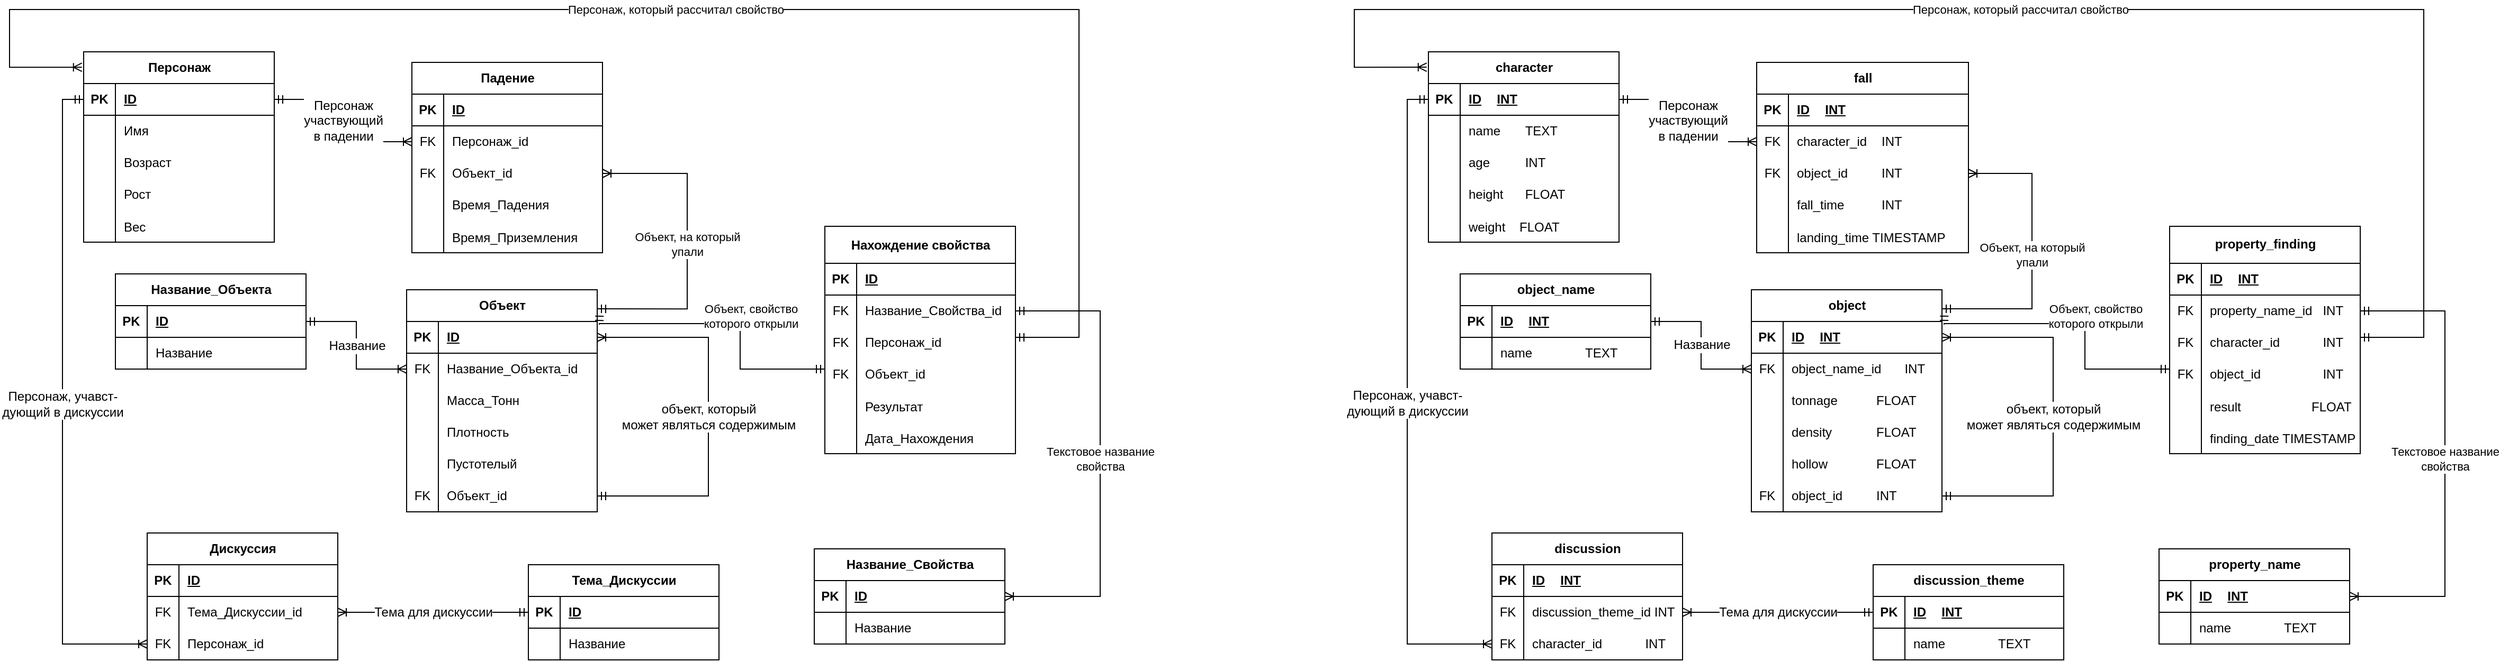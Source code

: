 <mxfile version="21.0.2"><diagram id="R2lEEEUBdFMjLlhIrx00" name="Page-1"><mxGraphModel dx="1194" dy="731" grid="1" gridSize="10" guides="1" tooltips="1" connect="1" arrows="1" fold="1" page="1" pageScale="1" pageWidth="850" pageHeight="1100" math="0" shadow="0" extFonts="Permanent Marker^https://fonts.googleapis.com/css?family=Permanent+Marker"><root><mxCell id="0"/><mxCell id="1" parent="0"/><mxCell id="rnXz_RtcZXvS_tyGYSGW-100" value="Персонаж" style="shape=table;startSize=30;container=1;collapsible=1;childLayout=tableLayout;fixedRows=1;rowLines=0;fontStyle=1;align=center;resizeLast=1;html=1;" vertex="1" parent="1"><mxGeometry x="170" y="110" width="180" height="180" as="geometry"/></mxCell><mxCell id="rnXz_RtcZXvS_tyGYSGW-101" value="" style="shape=tableRow;horizontal=0;startSize=0;swimlaneHead=0;swimlaneBody=0;fillColor=none;collapsible=0;dropTarget=0;points=[[0,0.5],[1,0.5]];portConstraint=eastwest;top=0;left=0;right=0;bottom=1;" vertex="1" parent="rnXz_RtcZXvS_tyGYSGW-100"><mxGeometry y="30" width="180" height="30" as="geometry"/></mxCell><mxCell id="rnXz_RtcZXvS_tyGYSGW-102" value="PK" style="shape=partialRectangle;connectable=0;fillColor=none;top=0;left=0;bottom=0;right=0;fontStyle=1;overflow=hidden;whiteSpace=wrap;html=1;" vertex="1" parent="rnXz_RtcZXvS_tyGYSGW-101"><mxGeometry width="30" height="30" as="geometry"><mxRectangle width="30" height="30" as="alternateBounds"/></mxGeometry></mxCell><mxCell id="rnXz_RtcZXvS_tyGYSGW-103" value="ID" style="shape=partialRectangle;connectable=0;fillColor=none;top=0;left=0;bottom=0;right=0;align=left;spacingLeft=6;fontStyle=5;overflow=hidden;whiteSpace=wrap;html=1;" vertex="1" parent="rnXz_RtcZXvS_tyGYSGW-101"><mxGeometry x="30" width="150" height="30" as="geometry"><mxRectangle width="150" height="30" as="alternateBounds"/></mxGeometry></mxCell><mxCell id="rnXz_RtcZXvS_tyGYSGW-104" value="" style="shape=tableRow;horizontal=0;startSize=0;swimlaneHead=0;swimlaneBody=0;fillColor=none;collapsible=0;dropTarget=0;points=[[0,0.5],[1,0.5]];portConstraint=eastwest;top=0;left=0;right=0;bottom=0;" vertex="1" parent="rnXz_RtcZXvS_tyGYSGW-100"><mxGeometry y="60" width="180" height="30" as="geometry"/></mxCell><mxCell id="rnXz_RtcZXvS_tyGYSGW-105" value="" style="shape=partialRectangle;connectable=0;fillColor=none;top=0;left=0;bottom=0;right=0;editable=1;overflow=hidden;whiteSpace=wrap;html=1;" vertex="1" parent="rnXz_RtcZXvS_tyGYSGW-104"><mxGeometry width="30" height="30" as="geometry"><mxRectangle width="30" height="30" as="alternateBounds"/></mxGeometry></mxCell><mxCell id="rnXz_RtcZXvS_tyGYSGW-106" value="Имя" style="shape=partialRectangle;connectable=0;fillColor=none;top=0;left=0;bottom=0;right=0;align=left;spacingLeft=6;overflow=hidden;whiteSpace=wrap;html=1;" vertex="1" parent="rnXz_RtcZXvS_tyGYSGW-104"><mxGeometry x="30" width="150" height="30" as="geometry"><mxRectangle width="150" height="30" as="alternateBounds"/></mxGeometry></mxCell><mxCell id="rnXz_RtcZXvS_tyGYSGW-107" value="" style="shape=tableRow;horizontal=0;startSize=0;swimlaneHead=0;swimlaneBody=0;fillColor=none;collapsible=0;dropTarget=0;points=[[0,0.5],[1,0.5]];portConstraint=eastwest;top=0;left=0;right=0;bottom=0;" vertex="1" parent="rnXz_RtcZXvS_tyGYSGW-100"><mxGeometry y="90" width="180" height="30" as="geometry"/></mxCell><mxCell id="rnXz_RtcZXvS_tyGYSGW-108" value="" style="shape=partialRectangle;connectable=0;fillColor=none;top=0;left=0;bottom=0;right=0;editable=1;overflow=hidden;whiteSpace=wrap;html=1;" vertex="1" parent="rnXz_RtcZXvS_tyGYSGW-107"><mxGeometry width="30" height="30" as="geometry"><mxRectangle width="30" height="30" as="alternateBounds"/></mxGeometry></mxCell><mxCell id="rnXz_RtcZXvS_tyGYSGW-109" value="Возраст" style="shape=partialRectangle;connectable=0;fillColor=none;top=0;left=0;bottom=0;right=0;align=left;spacingLeft=6;overflow=hidden;whiteSpace=wrap;html=1;" vertex="1" parent="rnXz_RtcZXvS_tyGYSGW-107"><mxGeometry x="30" width="150" height="30" as="geometry"><mxRectangle width="150" height="30" as="alternateBounds"/></mxGeometry></mxCell><mxCell id="rnXz_RtcZXvS_tyGYSGW-110" value="" style="shape=tableRow;horizontal=0;startSize=0;swimlaneHead=0;swimlaneBody=0;fillColor=none;collapsible=0;dropTarget=0;points=[[0,0.5],[1,0.5]];portConstraint=eastwest;top=0;left=0;right=0;bottom=0;" vertex="1" parent="rnXz_RtcZXvS_tyGYSGW-100"><mxGeometry y="120" width="180" height="30" as="geometry"/></mxCell><mxCell id="rnXz_RtcZXvS_tyGYSGW-111" value="" style="shape=partialRectangle;connectable=0;fillColor=none;top=0;left=0;bottom=0;right=0;editable=1;overflow=hidden;whiteSpace=wrap;html=1;" vertex="1" parent="rnXz_RtcZXvS_tyGYSGW-110"><mxGeometry width="30" height="30" as="geometry"><mxRectangle width="30" height="30" as="alternateBounds"/></mxGeometry></mxCell><mxCell id="rnXz_RtcZXvS_tyGYSGW-112" value="Рост" style="shape=partialRectangle;connectable=0;fillColor=none;top=0;left=0;bottom=0;right=0;align=left;spacingLeft=6;overflow=hidden;whiteSpace=wrap;html=1;" vertex="1" parent="rnXz_RtcZXvS_tyGYSGW-110"><mxGeometry x="30" width="150" height="30" as="geometry"><mxRectangle width="150" height="30" as="alternateBounds"/></mxGeometry></mxCell><mxCell id="rnXz_RtcZXvS_tyGYSGW-113" value="" style="shape=tableRow;horizontal=0;startSize=0;swimlaneHead=0;swimlaneBody=0;fillColor=none;collapsible=0;dropTarget=0;points=[[0,0.5],[1,0.5]];portConstraint=eastwest;top=0;left=0;right=0;bottom=0;" vertex="1" parent="rnXz_RtcZXvS_tyGYSGW-100"><mxGeometry y="150" width="180" height="30" as="geometry"/></mxCell><mxCell id="rnXz_RtcZXvS_tyGYSGW-114" value="" style="shape=partialRectangle;connectable=0;fillColor=none;top=0;left=0;bottom=0;right=0;editable=1;overflow=hidden;" vertex="1" parent="rnXz_RtcZXvS_tyGYSGW-113"><mxGeometry width="30" height="30" as="geometry"><mxRectangle width="30" height="30" as="alternateBounds"/></mxGeometry></mxCell><mxCell id="rnXz_RtcZXvS_tyGYSGW-115" value="Вес" style="shape=partialRectangle;connectable=0;fillColor=none;top=0;left=0;bottom=0;right=0;align=left;spacingLeft=6;overflow=hidden;" vertex="1" parent="rnXz_RtcZXvS_tyGYSGW-113"><mxGeometry x="30" width="150" height="30" as="geometry"><mxRectangle width="150" height="30" as="alternateBounds"/></mxGeometry></mxCell><mxCell id="rnXz_RtcZXvS_tyGYSGW-116" value="Падение" style="shape=table;startSize=30;container=1;collapsible=1;childLayout=tableLayout;fixedRows=1;rowLines=0;fontStyle=1;align=center;resizeLast=1;html=1;" vertex="1" parent="1"><mxGeometry x="480" y="120" width="180" height="180" as="geometry"/></mxCell><mxCell id="rnXz_RtcZXvS_tyGYSGW-117" value="" style="shape=tableRow;horizontal=0;startSize=0;swimlaneHead=0;swimlaneBody=0;fillColor=none;collapsible=0;dropTarget=0;points=[[0,0.5],[1,0.5]];portConstraint=eastwest;top=0;left=0;right=0;bottom=1;" vertex="1" parent="rnXz_RtcZXvS_tyGYSGW-116"><mxGeometry y="30" width="180" height="30" as="geometry"/></mxCell><mxCell id="rnXz_RtcZXvS_tyGYSGW-118" value="PK" style="shape=partialRectangle;connectable=0;fillColor=none;top=0;left=0;bottom=0;right=0;fontStyle=1;overflow=hidden;whiteSpace=wrap;html=1;" vertex="1" parent="rnXz_RtcZXvS_tyGYSGW-117"><mxGeometry width="30" height="30" as="geometry"><mxRectangle width="30" height="30" as="alternateBounds"/></mxGeometry></mxCell><mxCell id="rnXz_RtcZXvS_tyGYSGW-119" value="ID" style="shape=partialRectangle;connectable=0;fillColor=none;top=0;left=0;bottom=0;right=0;align=left;spacingLeft=6;fontStyle=5;overflow=hidden;whiteSpace=wrap;html=1;" vertex="1" parent="rnXz_RtcZXvS_tyGYSGW-117"><mxGeometry x="30" width="150" height="30" as="geometry"><mxRectangle width="150" height="30" as="alternateBounds"/></mxGeometry></mxCell><mxCell id="rnXz_RtcZXvS_tyGYSGW-120" value="" style="shape=tableRow;horizontal=0;startSize=0;swimlaneHead=0;swimlaneBody=0;fillColor=none;collapsible=0;dropTarget=0;points=[[0,0.5],[1,0.5]];portConstraint=eastwest;top=0;left=0;right=0;bottom=0;" vertex="1" parent="rnXz_RtcZXvS_tyGYSGW-116"><mxGeometry y="60" width="180" height="30" as="geometry"/></mxCell><mxCell id="rnXz_RtcZXvS_tyGYSGW-121" value="FK" style="shape=partialRectangle;connectable=0;fillColor=none;top=0;left=0;bottom=0;right=0;editable=1;overflow=hidden;whiteSpace=wrap;html=1;" vertex="1" parent="rnXz_RtcZXvS_tyGYSGW-120"><mxGeometry width="30" height="30" as="geometry"><mxRectangle width="30" height="30" as="alternateBounds"/></mxGeometry></mxCell><mxCell id="rnXz_RtcZXvS_tyGYSGW-122" value="Персонаж_id" style="shape=partialRectangle;connectable=0;fillColor=none;top=0;left=0;bottom=0;right=0;align=left;spacingLeft=6;overflow=hidden;whiteSpace=wrap;html=1;" vertex="1" parent="rnXz_RtcZXvS_tyGYSGW-120"><mxGeometry x="30" width="150" height="30" as="geometry"><mxRectangle width="150" height="30" as="alternateBounds"/></mxGeometry></mxCell><mxCell id="rnXz_RtcZXvS_tyGYSGW-123" value="" style="shape=tableRow;horizontal=0;startSize=0;swimlaneHead=0;swimlaneBody=0;fillColor=none;collapsible=0;dropTarget=0;points=[[0,0.5],[1,0.5]];portConstraint=eastwest;top=0;left=0;right=0;bottom=0;" vertex="1" parent="rnXz_RtcZXvS_tyGYSGW-116"><mxGeometry y="90" width="180" height="30" as="geometry"/></mxCell><mxCell id="rnXz_RtcZXvS_tyGYSGW-124" value="FK" style="shape=partialRectangle;connectable=0;fillColor=none;top=0;left=0;bottom=0;right=0;editable=1;overflow=hidden;whiteSpace=wrap;html=1;" vertex="1" parent="rnXz_RtcZXvS_tyGYSGW-123"><mxGeometry width="30" height="30" as="geometry"><mxRectangle width="30" height="30" as="alternateBounds"/></mxGeometry></mxCell><mxCell id="rnXz_RtcZXvS_tyGYSGW-125" value="Объект_id" style="shape=partialRectangle;connectable=0;fillColor=none;top=0;left=0;bottom=0;right=0;align=left;spacingLeft=6;overflow=hidden;whiteSpace=wrap;html=1;" vertex="1" parent="rnXz_RtcZXvS_tyGYSGW-123"><mxGeometry x="30" width="150" height="30" as="geometry"><mxRectangle width="150" height="30" as="alternateBounds"/></mxGeometry></mxCell><mxCell id="rnXz_RtcZXvS_tyGYSGW-126" value="" style="shape=tableRow;horizontal=0;startSize=0;swimlaneHead=0;swimlaneBody=0;fillColor=none;collapsible=0;dropTarget=0;points=[[0,0.5],[1,0.5]];portConstraint=eastwest;top=0;left=0;right=0;bottom=0;" vertex="1" parent="rnXz_RtcZXvS_tyGYSGW-116"><mxGeometry y="120" width="180" height="30" as="geometry"/></mxCell><mxCell id="rnXz_RtcZXvS_tyGYSGW-127" value="" style="shape=partialRectangle;connectable=0;fillColor=none;top=0;left=0;bottom=0;right=0;editable=1;overflow=hidden;whiteSpace=wrap;html=1;" vertex="1" parent="rnXz_RtcZXvS_tyGYSGW-126"><mxGeometry width="30" height="30" as="geometry"><mxRectangle width="30" height="30" as="alternateBounds"/></mxGeometry></mxCell><mxCell id="rnXz_RtcZXvS_tyGYSGW-128" value="Время_Падения" style="shape=partialRectangle;connectable=0;fillColor=none;top=0;left=0;bottom=0;right=0;align=left;spacingLeft=6;overflow=hidden;whiteSpace=wrap;html=1;" vertex="1" parent="rnXz_RtcZXvS_tyGYSGW-126"><mxGeometry x="30" width="150" height="30" as="geometry"><mxRectangle width="150" height="30" as="alternateBounds"/></mxGeometry></mxCell><mxCell id="rnXz_RtcZXvS_tyGYSGW-129" value="" style="shape=tableRow;horizontal=0;startSize=0;swimlaneHead=0;swimlaneBody=0;fillColor=none;collapsible=0;dropTarget=0;points=[[0,0.5],[1,0.5]];portConstraint=eastwest;top=0;left=0;right=0;bottom=0;" vertex="1" parent="rnXz_RtcZXvS_tyGYSGW-116"><mxGeometry y="150" width="180" height="30" as="geometry"/></mxCell><mxCell id="rnXz_RtcZXvS_tyGYSGW-130" value="" style="shape=partialRectangle;connectable=0;fillColor=none;top=0;left=0;bottom=0;right=0;editable=1;overflow=hidden;" vertex="1" parent="rnXz_RtcZXvS_tyGYSGW-129"><mxGeometry width="30" height="30" as="geometry"><mxRectangle width="30" height="30" as="alternateBounds"/></mxGeometry></mxCell><mxCell id="rnXz_RtcZXvS_tyGYSGW-131" value="Время_Приземления" style="shape=partialRectangle;connectable=0;fillColor=none;top=0;left=0;bottom=0;right=0;align=left;spacingLeft=6;overflow=hidden;" vertex="1" parent="rnXz_RtcZXvS_tyGYSGW-129"><mxGeometry x="30" width="150" height="30" as="geometry"><mxRectangle width="150" height="30" as="alternateBounds"/></mxGeometry></mxCell><mxCell id="rnXz_RtcZXvS_tyGYSGW-142" value="Объект" style="shape=table;startSize=30;container=1;collapsible=1;childLayout=tableLayout;fixedRows=1;rowLines=0;fontStyle=1;align=center;resizeLast=1;html=1;" vertex="1" parent="1"><mxGeometry x="475" y="335" width="180" height="210" as="geometry"/></mxCell><mxCell id="rnXz_RtcZXvS_tyGYSGW-143" value="" style="shape=tableRow;horizontal=0;startSize=0;swimlaneHead=0;swimlaneBody=0;fillColor=none;collapsible=0;dropTarget=0;points=[[0,0.5],[1,0.5]];portConstraint=eastwest;top=0;left=0;right=0;bottom=1;" vertex="1" parent="rnXz_RtcZXvS_tyGYSGW-142"><mxGeometry y="30" width="180" height="30" as="geometry"/></mxCell><mxCell id="rnXz_RtcZXvS_tyGYSGW-144" value="PK" style="shape=partialRectangle;connectable=0;fillColor=none;top=0;left=0;bottom=0;right=0;fontStyle=1;overflow=hidden;whiteSpace=wrap;html=1;" vertex="1" parent="rnXz_RtcZXvS_tyGYSGW-143"><mxGeometry width="30" height="30" as="geometry"><mxRectangle width="30" height="30" as="alternateBounds"/></mxGeometry></mxCell><mxCell id="rnXz_RtcZXvS_tyGYSGW-145" value="ID" style="shape=partialRectangle;connectable=0;fillColor=none;top=0;left=0;bottom=0;right=0;align=left;spacingLeft=6;fontStyle=5;overflow=hidden;whiteSpace=wrap;html=1;" vertex="1" parent="rnXz_RtcZXvS_tyGYSGW-143"><mxGeometry x="30" width="150" height="30" as="geometry"><mxRectangle width="150" height="30" as="alternateBounds"/></mxGeometry></mxCell><mxCell id="rnXz_RtcZXvS_tyGYSGW-146" value="" style="shape=tableRow;horizontal=0;startSize=0;swimlaneHead=0;swimlaneBody=0;fillColor=none;collapsible=0;dropTarget=0;points=[[0,0.5],[1,0.5]];portConstraint=eastwest;top=0;left=0;right=0;bottom=0;" vertex="1" parent="rnXz_RtcZXvS_tyGYSGW-142"><mxGeometry y="60" width="180" height="30" as="geometry"/></mxCell><mxCell id="rnXz_RtcZXvS_tyGYSGW-147" value="FK" style="shape=partialRectangle;connectable=0;fillColor=none;top=0;left=0;bottom=0;right=0;editable=1;overflow=hidden;whiteSpace=wrap;html=1;" vertex="1" parent="rnXz_RtcZXvS_tyGYSGW-146"><mxGeometry width="30" height="30" as="geometry"><mxRectangle width="30" height="30" as="alternateBounds"/></mxGeometry></mxCell><mxCell id="rnXz_RtcZXvS_tyGYSGW-148" value="Название_Объекта_id" style="shape=partialRectangle;connectable=0;fillColor=none;top=0;left=0;bottom=0;right=0;align=left;spacingLeft=6;overflow=hidden;whiteSpace=wrap;html=1;" vertex="1" parent="rnXz_RtcZXvS_tyGYSGW-146"><mxGeometry x="30" width="150" height="30" as="geometry"><mxRectangle width="150" height="30" as="alternateBounds"/></mxGeometry></mxCell><mxCell id="rnXz_RtcZXvS_tyGYSGW-149" value="" style="shape=tableRow;horizontal=0;startSize=0;swimlaneHead=0;swimlaneBody=0;fillColor=none;collapsible=0;dropTarget=0;points=[[0,0.5],[1,0.5]];portConstraint=eastwest;top=0;left=0;right=0;bottom=0;" vertex="1" parent="rnXz_RtcZXvS_tyGYSGW-142"><mxGeometry y="90" width="180" height="30" as="geometry"/></mxCell><mxCell id="rnXz_RtcZXvS_tyGYSGW-150" value="" style="shape=partialRectangle;connectable=0;fillColor=none;top=0;left=0;bottom=0;right=0;editable=1;overflow=hidden;whiteSpace=wrap;html=1;" vertex="1" parent="rnXz_RtcZXvS_tyGYSGW-149"><mxGeometry width="30" height="30" as="geometry"><mxRectangle width="30" height="30" as="alternateBounds"/></mxGeometry></mxCell><mxCell id="rnXz_RtcZXvS_tyGYSGW-151" value="Масса_Тонн" style="shape=partialRectangle;connectable=0;fillColor=none;top=0;left=0;bottom=0;right=0;align=left;spacingLeft=6;overflow=hidden;whiteSpace=wrap;html=1;" vertex="1" parent="rnXz_RtcZXvS_tyGYSGW-149"><mxGeometry x="30" width="150" height="30" as="geometry"><mxRectangle width="150" height="30" as="alternateBounds"/></mxGeometry></mxCell><mxCell id="rnXz_RtcZXvS_tyGYSGW-152" value="" style="shape=tableRow;horizontal=0;startSize=0;swimlaneHead=0;swimlaneBody=0;fillColor=none;collapsible=0;dropTarget=0;points=[[0,0.5],[1,0.5]];portConstraint=eastwest;top=0;left=0;right=0;bottom=0;" vertex="1" parent="rnXz_RtcZXvS_tyGYSGW-142"><mxGeometry y="120" width="180" height="30" as="geometry"/></mxCell><mxCell id="rnXz_RtcZXvS_tyGYSGW-153" value="" style="shape=partialRectangle;connectable=0;fillColor=none;top=0;left=0;bottom=0;right=0;editable=1;overflow=hidden;whiteSpace=wrap;html=1;" vertex="1" parent="rnXz_RtcZXvS_tyGYSGW-152"><mxGeometry width="30" height="30" as="geometry"><mxRectangle width="30" height="30" as="alternateBounds"/></mxGeometry></mxCell><mxCell id="rnXz_RtcZXvS_tyGYSGW-154" value="Плотность" style="shape=partialRectangle;connectable=0;fillColor=none;top=0;left=0;bottom=0;right=0;align=left;spacingLeft=6;overflow=hidden;whiteSpace=wrap;html=1;" vertex="1" parent="rnXz_RtcZXvS_tyGYSGW-152"><mxGeometry x="30" width="150" height="30" as="geometry"><mxRectangle width="150" height="30" as="alternateBounds"/></mxGeometry></mxCell><mxCell id="rnXz_RtcZXvS_tyGYSGW-155" value="" style="shape=tableRow;horizontal=0;startSize=0;swimlaneHead=0;swimlaneBody=0;fillColor=none;collapsible=0;dropTarget=0;points=[[0,0.5],[1,0.5]];portConstraint=eastwest;top=0;left=0;right=0;bottom=0;" vertex="1" parent="rnXz_RtcZXvS_tyGYSGW-142"><mxGeometry y="150" width="180" height="30" as="geometry"/></mxCell><mxCell id="rnXz_RtcZXvS_tyGYSGW-156" value="" style="shape=partialRectangle;connectable=0;fillColor=none;top=0;left=0;bottom=0;right=0;editable=1;overflow=hidden;whiteSpace=wrap;html=1;" vertex="1" parent="rnXz_RtcZXvS_tyGYSGW-155"><mxGeometry width="30" height="30" as="geometry"><mxRectangle width="30" height="30" as="alternateBounds"/></mxGeometry></mxCell><mxCell id="rnXz_RtcZXvS_tyGYSGW-157" value="Пустотелый" style="shape=partialRectangle;connectable=0;fillColor=none;top=0;left=0;bottom=0;right=0;align=left;spacingLeft=6;overflow=hidden;whiteSpace=wrap;html=1;" vertex="1" parent="rnXz_RtcZXvS_tyGYSGW-155"><mxGeometry x="30" width="150" height="30" as="geometry"><mxRectangle width="150" height="30" as="alternateBounds"/></mxGeometry></mxCell><mxCell id="rnXz_RtcZXvS_tyGYSGW-158" value="" style="shape=tableRow;horizontal=0;startSize=0;swimlaneHead=0;swimlaneBody=0;fillColor=none;collapsible=0;dropTarget=0;points=[[0,0.5],[1,0.5]];portConstraint=eastwest;top=0;left=0;right=0;bottom=0;" vertex="1" parent="rnXz_RtcZXvS_tyGYSGW-142"><mxGeometry y="180" width="180" height="30" as="geometry"/></mxCell><mxCell id="rnXz_RtcZXvS_tyGYSGW-159" value="FK" style="shape=partialRectangle;connectable=0;fillColor=none;top=0;left=0;bottom=0;right=0;editable=1;overflow=hidden;whiteSpace=wrap;html=1;" vertex="1" parent="rnXz_RtcZXvS_tyGYSGW-158"><mxGeometry width="30" height="30" as="geometry"><mxRectangle width="30" height="30" as="alternateBounds"/></mxGeometry></mxCell><mxCell id="rnXz_RtcZXvS_tyGYSGW-160" value="Объект_id" style="shape=partialRectangle;connectable=0;fillColor=none;top=0;left=0;bottom=0;right=0;align=left;spacingLeft=6;overflow=hidden;whiteSpace=wrap;html=1;" vertex="1" parent="rnXz_RtcZXvS_tyGYSGW-158"><mxGeometry x="30" width="150" height="30" as="geometry"><mxRectangle width="150" height="30" as="alternateBounds"/></mxGeometry></mxCell><mxCell id="rnXz_RtcZXvS_tyGYSGW-198" value="объект, который&lt;br&gt;может являться содержимым" style="edgeStyle=orthogonalEdgeStyle;fontSize=12;html=1;endArrow=ERmandOne;startArrow=ERoneToMany;rounded=0;exitX=1;exitY=0.5;exitDx=0;exitDy=0;startFill=0;entryX=1;entryY=0.5;entryDx=0;entryDy=0;" edge="1" parent="rnXz_RtcZXvS_tyGYSGW-142" source="rnXz_RtcZXvS_tyGYSGW-143" target="rnXz_RtcZXvS_tyGYSGW-158"><mxGeometry width="100" height="100" relative="1" as="geometry"><mxPoint x="155" y="165" as="sourcePoint"/><mxPoint x="225" y="205" as="targetPoint"/><Array as="points"><mxPoint x="285" y="45"/><mxPoint x="285" y="195"/></Array></mxGeometry></mxCell><mxCell id="rnXz_RtcZXvS_tyGYSGW-168" value="Название_Объекта" style="shape=table;startSize=30;container=1;collapsible=1;childLayout=tableLayout;fixedRows=1;rowLines=0;fontStyle=1;align=center;resizeLast=1;html=1;" vertex="1" parent="1"><mxGeometry x="200" y="320" width="180" height="90" as="geometry"/></mxCell><mxCell id="rnXz_RtcZXvS_tyGYSGW-169" value="" style="shape=tableRow;horizontal=0;startSize=0;swimlaneHead=0;swimlaneBody=0;fillColor=none;collapsible=0;dropTarget=0;points=[[0,0.5],[1,0.5]];portConstraint=eastwest;top=0;left=0;right=0;bottom=1;" vertex="1" parent="rnXz_RtcZXvS_tyGYSGW-168"><mxGeometry y="30" width="180" height="30" as="geometry"/></mxCell><mxCell id="rnXz_RtcZXvS_tyGYSGW-170" value="PK" style="shape=partialRectangle;connectable=0;fillColor=none;top=0;left=0;bottom=0;right=0;fontStyle=1;overflow=hidden;whiteSpace=wrap;html=1;" vertex="1" parent="rnXz_RtcZXvS_tyGYSGW-169"><mxGeometry width="30" height="30" as="geometry"><mxRectangle width="30" height="30" as="alternateBounds"/></mxGeometry></mxCell><mxCell id="rnXz_RtcZXvS_tyGYSGW-171" value="ID" style="shape=partialRectangle;connectable=0;fillColor=none;top=0;left=0;bottom=0;right=0;align=left;spacingLeft=6;fontStyle=5;overflow=hidden;whiteSpace=wrap;html=1;" vertex="1" parent="rnXz_RtcZXvS_tyGYSGW-169"><mxGeometry x="30" width="150" height="30" as="geometry"><mxRectangle width="150" height="30" as="alternateBounds"/></mxGeometry></mxCell><mxCell id="rnXz_RtcZXvS_tyGYSGW-172" value="" style="shape=tableRow;horizontal=0;startSize=0;swimlaneHead=0;swimlaneBody=0;fillColor=none;collapsible=0;dropTarget=0;points=[[0,0.5],[1,0.5]];portConstraint=eastwest;top=0;left=0;right=0;bottom=0;" vertex="1" parent="rnXz_RtcZXvS_tyGYSGW-168"><mxGeometry y="60" width="180" height="30" as="geometry"/></mxCell><mxCell id="rnXz_RtcZXvS_tyGYSGW-173" value="" style="shape=partialRectangle;connectable=0;fillColor=none;top=0;left=0;bottom=0;right=0;editable=1;overflow=hidden;whiteSpace=wrap;html=1;" vertex="1" parent="rnXz_RtcZXvS_tyGYSGW-172"><mxGeometry width="30" height="30" as="geometry"><mxRectangle width="30" height="30" as="alternateBounds"/></mxGeometry></mxCell><mxCell id="rnXz_RtcZXvS_tyGYSGW-174" value="Название" style="shape=partialRectangle;connectable=0;fillColor=none;top=0;left=0;bottom=0;right=0;align=left;spacingLeft=6;overflow=hidden;whiteSpace=wrap;html=1;" vertex="1" parent="rnXz_RtcZXvS_tyGYSGW-172"><mxGeometry x="30" width="150" height="30" as="geometry"><mxRectangle width="150" height="30" as="alternateBounds"/></mxGeometry></mxCell><mxCell id="rnXz_RtcZXvS_tyGYSGW-175" value="Тема_Дискуссии" style="shape=table;startSize=30;container=1;collapsible=1;childLayout=tableLayout;fixedRows=1;rowLines=0;fontStyle=1;align=center;resizeLast=1;html=1;" vertex="1" parent="1"><mxGeometry x="590" y="595" width="180" height="90" as="geometry"/></mxCell><mxCell id="rnXz_RtcZXvS_tyGYSGW-176" value="" style="shape=tableRow;horizontal=0;startSize=0;swimlaneHead=0;swimlaneBody=0;fillColor=none;collapsible=0;dropTarget=0;points=[[0,0.5],[1,0.5]];portConstraint=eastwest;top=0;left=0;right=0;bottom=1;" vertex="1" parent="rnXz_RtcZXvS_tyGYSGW-175"><mxGeometry y="30" width="180" height="30" as="geometry"/></mxCell><mxCell id="rnXz_RtcZXvS_tyGYSGW-177" value="PK" style="shape=partialRectangle;connectable=0;fillColor=none;top=0;left=0;bottom=0;right=0;fontStyle=1;overflow=hidden;whiteSpace=wrap;html=1;" vertex="1" parent="rnXz_RtcZXvS_tyGYSGW-176"><mxGeometry width="30" height="30" as="geometry"><mxRectangle width="30" height="30" as="alternateBounds"/></mxGeometry></mxCell><mxCell id="rnXz_RtcZXvS_tyGYSGW-178" value="ID" style="shape=partialRectangle;connectable=0;fillColor=none;top=0;left=0;bottom=0;right=0;align=left;spacingLeft=6;fontStyle=5;overflow=hidden;whiteSpace=wrap;html=1;" vertex="1" parent="rnXz_RtcZXvS_tyGYSGW-176"><mxGeometry x="30" width="150" height="30" as="geometry"><mxRectangle width="150" height="30" as="alternateBounds"/></mxGeometry></mxCell><mxCell id="rnXz_RtcZXvS_tyGYSGW-179" value="" style="shape=tableRow;horizontal=0;startSize=0;swimlaneHead=0;swimlaneBody=0;fillColor=none;collapsible=0;dropTarget=0;points=[[0,0.5],[1,0.5]];portConstraint=eastwest;top=0;left=0;right=0;bottom=0;" vertex="1" parent="rnXz_RtcZXvS_tyGYSGW-175"><mxGeometry y="60" width="180" height="30" as="geometry"/></mxCell><mxCell id="rnXz_RtcZXvS_tyGYSGW-180" value="" style="shape=partialRectangle;connectable=0;fillColor=none;top=0;left=0;bottom=0;right=0;editable=1;overflow=hidden;whiteSpace=wrap;html=1;" vertex="1" parent="rnXz_RtcZXvS_tyGYSGW-179"><mxGeometry width="30" height="30" as="geometry"><mxRectangle width="30" height="30" as="alternateBounds"/></mxGeometry></mxCell><mxCell id="rnXz_RtcZXvS_tyGYSGW-181" value="Название" style="shape=partialRectangle;connectable=0;fillColor=none;top=0;left=0;bottom=0;right=0;align=left;spacingLeft=6;overflow=hidden;whiteSpace=wrap;html=1;" vertex="1" parent="rnXz_RtcZXvS_tyGYSGW-179"><mxGeometry x="30" width="150" height="30" as="geometry"><mxRectangle width="150" height="30" as="alternateBounds"/></mxGeometry></mxCell><mxCell id="rnXz_RtcZXvS_tyGYSGW-182" value="Дискуссия" style="shape=table;startSize=30;container=1;collapsible=1;childLayout=tableLayout;fixedRows=1;rowLines=0;fontStyle=1;align=center;resizeLast=1;html=1;" vertex="1" parent="1"><mxGeometry x="230" y="565" width="180" height="120" as="geometry"/></mxCell><mxCell id="rnXz_RtcZXvS_tyGYSGW-183" value="" style="shape=tableRow;horizontal=0;startSize=0;swimlaneHead=0;swimlaneBody=0;fillColor=none;collapsible=0;dropTarget=0;points=[[0,0.5],[1,0.5]];portConstraint=eastwest;top=0;left=0;right=0;bottom=1;" vertex="1" parent="rnXz_RtcZXvS_tyGYSGW-182"><mxGeometry y="30" width="180" height="30" as="geometry"/></mxCell><mxCell id="rnXz_RtcZXvS_tyGYSGW-184" value="PK" style="shape=partialRectangle;connectable=0;fillColor=none;top=0;left=0;bottom=0;right=0;fontStyle=1;overflow=hidden;whiteSpace=wrap;html=1;" vertex="1" parent="rnXz_RtcZXvS_tyGYSGW-183"><mxGeometry width="30" height="30" as="geometry"><mxRectangle width="30" height="30" as="alternateBounds"/></mxGeometry></mxCell><mxCell id="rnXz_RtcZXvS_tyGYSGW-185" value="ID" style="shape=partialRectangle;connectable=0;fillColor=none;top=0;left=0;bottom=0;right=0;align=left;spacingLeft=6;fontStyle=5;overflow=hidden;whiteSpace=wrap;html=1;" vertex="1" parent="rnXz_RtcZXvS_tyGYSGW-183"><mxGeometry x="30" width="150" height="30" as="geometry"><mxRectangle width="150" height="30" as="alternateBounds"/></mxGeometry></mxCell><mxCell id="rnXz_RtcZXvS_tyGYSGW-186" value="" style="shape=tableRow;horizontal=0;startSize=0;swimlaneHead=0;swimlaneBody=0;fillColor=none;collapsible=0;dropTarget=0;points=[[0,0.5],[1,0.5]];portConstraint=eastwest;top=0;left=0;right=0;bottom=0;" vertex="1" parent="rnXz_RtcZXvS_tyGYSGW-182"><mxGeometry y="60" width="180" height="30" as="geometry"/></mxCell><mxCell id="rnXz_RtcZXvS_tyGYSGW-187" value="FK" style="shape=partialRectangle;connectable=0;fillColor=none;top=0;left=0;bottom=0;right=0;editable=1;overflow=hidden;whiteSpace=wrap;html=1;" vertex="1" parent="rnXz_RtcZXvS_tyGYSGW-186"><mxGeometry width="30" height="30" as="geometry"><mxRectangle width="30" height="30" as="alternateBounds"/></mxGeometry></mxCell><mxCell id="rnXz_RtcZXvS_tyGYSGW-188" value="Тема_Дискуссии_id" style="shape=partialRectangle;connectable=0;fillColor=none;top=0;left=0;bottom=0;right=0;align=left;spacingLeft=6;overflow=hidden;whiteSpace=wrap;html=1;" vertex="1" parent="rnXz_RtcZXvS_tyGYSGW-186"><mxGeometry x="30" width="150" height="30" as="geometry"><mxRectangle width="150" height="30" as="alternateBounds"/></mxGeometry></mxCell><mxCell id="rnXz_RtcZXvS_tyGYSGW-189" value="" style="shape=tableRow;horizontal=0;startSize=0;swimlaneHead=0;swimlaneBody=0;fillColor=none;collapsible=0;dropTarget=0;points=[[0,0.5],[1,0.5]];portConstraint=eastwest;top=0;left=0;right=0;bottom=0;" vertex="1" parent="rnXz_RtcZXvS_tyGYSGW-182"><mxGeometry y="90" width="180" height="30" as="geometry"/></mxCell><mxCell id="rnXz_RtcZXvS_tyGYSGW-190" value="FK" style="shape=partialRectangle;connectable=0;fillColor=none;top=0;left=0;bottom=0;right=0;editable=1;overflow=hidden;whiteSpace=wrap;html=1;" vertex="1" parent="rnXz_RtcZXvS_tyGYSGW-189"><mxGeometry width="30" height="30" as="geometry"><mxRectangle width="30" height="30" as="alternateBounds"/></mxGeometry></mxCell><mxCell id="rnXz_RtcZXvS_tyGYSGW-191" value="Персонаж_id" style="shape=partialRectangle;connectable=0;fillColor=none;top=0;left=0;bottom=0;right=0;align=left;spacingLeft=6;overflow=hidden;whiteSpace=wrap;html=1;" vertex="1" parent="rnXz_RtcZXvS_tyGYSGW-189"><mxGeometry x="30" width="150" height="30" as="geometry"><mxRectangle width="150" height="30" as="alternateBounds"/></mxGeometry></mxCell><mxCell id="rnXz_RtcZXvS_tyGYSGW-192" value="Персонаж&lt;br&gt;участвующий&lt;br&gt;в падении" style="edgeStyle=orthogonalEdgeStyle;fontSize=12;html=1;endArrow=ERoneToMany;startArrow=ERmandOne;rounded=0;entryX=0;entryY=0.5;entryDx=0;entryDy=0;exitX=1;exitY=0.5;exitDx=0;exitDy=0;endFill=0;startFill=0;" edge="1" parent="1" source="rnXz_RtcZXvS_tyGYSGW-101" target="rnXz_RtcZXvS_tyGYSGW-120"><mxGeometry width="100" height="100" relative="1" as="geometry"><mxPoint x="400" y="145" as="sourcePoint"/><mxPoint x="500" y="45" as="targetPoint"/><mxPoint as="offset"/></mxGeometry></mxCell><mxCell id="rnXz_RtcZXvS_tyGYSGW-194" value="Название" style="edgeStyle=orthogonalEdgeStyle;fontSize=12;html=1;endArrow=ERoneToMany;rounded=0;entryX=0;entryY=0.5;entryDx=0;entryDy=0;exitX=1;exitY=0.5;exitDx=0;exitDy=0;startArrow=ERmandOne;startFill=0;" edge="1" parent="1" source="rnXz_RtcZXvS_tyGYSGW-169" target="rnXz_RtcZXvS_tyGYSGW-146"><mxGeometry width="100" height="100" relative="1" as="geometry"><mxPoint x="390" y="415" as="sourcePoint"/><mxPoint x="490" y="315" as="targetPoint"/></mxGeometry></mxCell><mxCell id="rnXz_RtcZXvS_tyGYSGW-196" value="Тема для дискуссии" style="edgeStyle=orthogonalEdgeStyle;fontSize=12;html=1;endArrow=ERoneToMany;rounded=0;exitX=0;exitY=0.5;exitDx=0;exitDy=0;entryX=1;entryY=0.5;entryDx=0;entryDy=0;endFill=0;startArrow=ERmandOne;startFill=0;" edge="1" parent="1" source="rnXz_RtcZXvS_tyGYSGW-176" target="rnXz_RtcZXvS_tyGYSGW-186"><mxGeometry width="100" height="100" relative="1" as="geometry"><mxPoint x="390" y="735" as="sourcePoint"/><mxPoint x="490" y="635" as="targetPoint"/><Array as="points"><mxPoint x="440" y="640"/><mxPoint x="440" y="640"/></Array><mxPoint as="offset"/></mxGeometry></mxCell><mxCell id="rnXz_RtcZXvS_tyGYSGW-197" value="Персонаж, учавст-&lt;br&gt;дующий в дискуссии" style="edgeStyle=orthogonalEdgeStyle;fontSize=12;html=1;endArrow=ERoneToMany;startArrow=ERmandOne;rounded=0;exitX=0;exitY=0.5;exitDx=0;exitDy=0;entryX=0;entryY=0.5;entryDx=0;entryDy=0;endFill=0;startFill=0;" edge="1" parent="1" source="rnXz_RtcZXvS_tyGYSGW-101" target="rnXz_RtcZXvS_tyGYSGW-189"><mxGeometry width="100" height="100" relative="1" as="geometry"><mxPoint x="200" y="345" as="sourcePoint"/><mxPoint x="170" y="465" as="targetPoint"/><Array as="points"><mxPoint x="150" y="155"/><mxPoint x="150" y="670"/></Array></mxGeometry></mxCell><mxCell id="rnXz_RtcZXvS_tyGYSGW-308" value="Нахождение свойства" style="shape=table;startSize=35;container=1;collapsible=1;childLayout=tableLayout;fixedRows=1;rowLines=0;fontStyle=1;align=center;resizeLast=1;html=1;" vertex="1" parent="1"><mxGeometry x="870" y="275" width="180" height="215" as="geometry"/></mxCell><mxCell id="rnXz_RtcZXvS_tyGYSGW-309" value="" style="shape=tableRow;horizontal=0;startSize=0;swimlaneHead=0;swimlaneBody=0;fillColor=none;collapsible=0;dropTarget=0;points=[[0,0.5],[1,0.5]];portConstraint=eastwest;top=0;left=0;right=0;bottom=1;" vertex="1" parent="rnXz_RtcZXvS_tyGYSGW-308"><mxGeometry y="35" width="180" height="30" as="geometry"/></mxCell><mxCell id="rnXz_RtcZXvS_tyGYSGW-310" value="PK" style="shape=partialRectangle;connectable=0;fillColor=none;top=0;left=0;bottom=0;right=0;fontStyle=1;overflow=hidden;whiteSpace=wrap;html=1;" vertex="1" parent="rnXz_RtcZXvS_tyGYSGW-309"><mxGeometry width="30" height="30" as="geometry"><mxRectangle width="30" height="30" as="alternateBounds"/></mxGeometry></mxCell><mxCell id="rnXz_RtcZXvS_tyGYSGW-311" value="ID" style="shape=partialRectangle;connectable=0;fillColor=none;top=0;left=0;bottom=0;right=0;align=left;spacingLeft=6;fontStyle=5;overflow=hidden;whiteSpace=wrap;html=1;" vertex="1" parent="rnXz_RtcZXvS_tyGYSGW-309"><mxGeometry x="30" width="150" height="30" as="geometry"><mxRectangle width="150" height="30" as="alternateBounds"/></mxGeometry></mxCell><mxCell id="rnXz_RtcZXvS_tyGYSGW-312" value="" style="shape=tableRow;horizontal=0;startSize=0;swimlaneHead=0;swimlaneBody=0;fillColor=none;collapsible=0;dropTarget=0;points=[[0,0.5],[1,0.5]];portConstraint=eastwest;top=0;left=0;right=0;bottom=0;" vertex="1" parent="rnXz_RtcZXvS_tyGYSGW-308"><mxGeometry y="65" width="180" height="30" as="geometry"/></mxCell><mxCell id="rnXz_RtcZXvS_tyGYSGW-313" value="FK" style="shape=partialRectangle;connectable=0;fillColor=none;top=0;left=0;bottom=0;right=0;editable=1;overflow=hidden;whiteSpace=wrap;html=1;" vertex="1" parent="rnXz_RtcZXvS_tyGYSGW-312"><mxGeometry width="30" height="30" as="geometry"><mxRectangle width="30" height="30" as="alternateBounds"/></mxGeometry></mxCell><mxCell id="rnXz_RtcZXvS_tyGYSGW-314" value="Название_Свойства_id" style="shape=partialRectangle;connectable=0;fillColor=none;top=0;left=0;bottom=0;right=0;align=left;spacingLeft=6;overflow=hidden;whiteSpace=wrap;html=1;" vertex="1" parent="rnXz_RtcZXvS_tyGYSGW-312"><mxGeometry x="30" width="150" height="30" as="geometry"><mxRectangle width="150" height="30" as="alternateBounds"/></mxGeometry></mxCell><mxCell id="rnXz_RtcZXvS_tyGYSGW-315" value="" style="shape=tableRow;horizontal=0;startSize=0;swimlaneHead=0;swimlaneBody=0;fillColor=none;collapsible=0;dropTarget=0;points=[[0,0.5],[1,0.5]];portConstraint=eastwest;top=0;left=0;right=0;bottom=0;" vertex="1" parent="rnXz_RtcZXvS_tyGYSGW-308"><mxGeometry y="95" width="180" height="30" as="geometry"/></mxCell><mxCell id="rnXz_RtcZXvS_tyGYSGW-316" value="FK" style="shape=partialRectangle;connectable=0;fillColor=none;top=0;left=0;bottom=0;right=0;editable=1;overflow=hidden;whiteSpace=wrap;html=1;" vertex="1" parent="rnXz_RtcZXvS_tyGYSGW-315"><mxGeometry width="30" height="30" as="geometry"><mxRectangle width="30" height="30" as="alternateBounds"/></mxGeometry></mxCell><mxCell id="rnXz_RtcZXvS_tyGYSGW-317" value="Персонаж_id" style="shape=partialRectangle;connectable=0;fillColor=none;top=0;left=0;bottom=0;right=0;align=left;spacingLeft=6;overflow=hidden;whiteSpace=wrap;html=1;" vertex="1" parent="rnXz_RtcZXvS_tyGYSGW-315"><mxGeometry x="30" width="150" height="30" as="geometry"><mxRectangle width="150" height="30" as="alternateBounds"/></mxGeometry></mxCell><mxCell id="rnXz_RtcZXvS_tyGYSGW-318" value="" style="shape=tableRow;horizontal=0;startSize=0;swimlaneHead=0;swimlaneBody=0;fillColor=none;collapsible=0;dropTarget=0;points=[[0,0.5],[1,0.5]];portConstraint=eastwest;top=0;left=0;right=0;bottom=0;" vertex="1" parent="rnXz_RtcZXvS_tyGYSGW-308"><mxGeometry y="125" width="180" height="30" as="geometry"/></mxCell><mxCell id="rnXz_RtcZXvS_tyGYSGW-319" value="FK" style="shape=partialRectangle;connectable=0;fillColor=none;top=0;left=0;bottom=0;right=0;editable=1;overflow=hidden;whiteSpace=wrap;html=1;" vertex="1" parent="rnXz_RtcZXvS_tyGYSGW-318"><mxGeometry width="30" height="30" as="geometry"><mxRectangle width="30" height="30" as="alternateBounds"/></mxGeometry></mxCell><mxCell id="rnXz_RtcZXvS_tyGYSGW-320" value="Объект_id" style="shape=partialRectangle;connectable=0;fillColor=none;top=0;left=0;bottom=0;right=0;align=left;spacingLeft=6;overflow=hidden;whiteSpace=wrap;html=1;" vertex="1" parent="rnXz_RtcZXvS_tyGYSGW-318"><mxGeometry x="30" width="150" height="30" as="geometry"><mxRectangle width="150" height="30" as="alternateBounds"/></mxGeometry></mxCell><mxCell id="rnXz_RtcZXvS_tyGYSGW-337" value="" style="shape=tableRow;horizontal=0;startSize=0;swimlaneHead=0;swimlaneBody=0;fillColor=none;collapsible=0;dropTarget=0;points=[[0,0.5],[1,0.5]];portConstraint=eastwest;top=0;left=0;right=0;bottom=0;" vertex="1" parent="rnXz_RtcZXvS_tyGYSGW-308"><mxGeometry y="155" width="180" height="30" as="geometry"/></mxCell><mxCell id="rnXz_RtcZXvS_tyGYSGW-338" value="" style="shape=partialRectangle;connectable=0;fillColor=none;top=0;left=0;bottom=0;right=0;editable=1;overflow=hidden;" vertex="1" parent="rnXz_RtcZXvS_tyGYSGW-337"><mxGeometry width="30" height="30" as="geometry"><mxRectangle width="30" height="30" as="alternateBounds"/></mxGeometry></mxCell><mxCell id="rnXz_RtcZXvS_tyGYSGW-339" value="Результат" style="shape=partialRectangle;connectable=0;fillColor=none;top=0;left=0;bottom=0;right=0;align=left;spacingLeft=6;overflow=hidden;" vertex="1" parent="rnXz_RtcZXvS_tyGYSGW-337"><mxGeometry x="30" width="150" height="30" as="geometry"><mxRectangle width="150" height="30" as="alternateBounds"/></mxGeometry></mxCell><mxCell id="rnXz_RtcZXvS_tyGYSGW-340" value="" style="shape=tableRow;horizontal=0;startSize=0;swimlaneHead=0;swimlaneBody=0;fillColor=none;collapsible=0;dropTarget=0;points=[[0,0.5],[1,0.5]];portConstraint=eastwest;top=0;left=0;right=0;bottom=0;" vertex="1" parent="rnXz_RtcZXvS_tyGYSGW-308"><mxGeometry y="185" width="180" height="30" as="geometry"/></mxCell><mxCell id="rnXz_RtcZXvS_tyGYSGW-341" value="" style="shape=partialRectangle;connectable=0;fillColor=none;top=0;left=0;bottom=0;right=0;editable=1;overflow=hidden;" vertex="1" parent="rnXz_RtcZXvS_tyGYSGW-340"><mxGeometry width="30" height="30" as="geometry"><mxRectangle width="30" height="30" as="alternateBounds"/></mxGeometry></mxCell><mxCell id="rnXz_RtcZXvS_tyGYSGW-342" value="Дата_Нахождения" style="shape=partialRectangle;connectable=0;fillColor=none;top=0;left=0;bottom=0;right=0;align=left;spacingLeft=6;overflow=hidden;" vertex="1" parent="rnXz_RtcZXvS_tyGYSGW-340"><mxGeometry x="30" width="150" height="30" as="geometry"><mxRectangle width="150" height="30" as="alternateBounds"/></mxGeometry></mxCell><mxCell id="rnXz_RtcZXvS_tyGYSGW-321" value="Название_Свойства" style="shape=table;startSize=30;container=1;collapsible=1;childLayout=tableLayout;fixedRows=1;rowLines=0;fontStyle=1;align=center;resizeLast=1;html=1;" vertex="1" parent="1"><mxGeometry x="860" y="580" width="180" height="90" as="geometry"/></mxCell><mxCell id="rnXz_RtcZXvS_tyGYSGW-322" value="" style="shape=tableRow;horizontal=0;startSize=0;swimlaneHead=0;swimlaneBody=0;fillColor=none;collapsible=0;dropTarget=0;points=[[0,0.5],[1,0.5]];portConstraint=eastwest;top=0;left=0;right=0;bottom=1;" vertex="1" parent="rnXz_RtcZXvS_tyGYSGW-321"><mxGeometry y="30" width="180" height="30" as="geometry"/></mxCell><mxCell id="rnXz_RtcZXvS_tyGYSGW-323" value="PK" style="shape=partialRectangle;connectable=0;fillColor=none;top=0;left=0;bottom=0;right=0;fontStyle=1;overflow=hidden;whiteSpace=wrap;html=1;" vertex="1" parent="rnXz_RtcZXvS_tyGYSGW-322"><mxGeometry width="30" height="30" as="geometry"><mxRectangle width="30" height="30" as="alternateBounds"/></mxGeometry></mxCell><mxCell id="rnXz_RtcZXvS_tyGYSGW-324" value="ID" style="shape=partialRectangle;connectable=0;fillColor=none;top=0;left=0;bottom=0;right=0;align=left;spacingLeft=6;fontStyle=5;overflow=hidden;whiteSpace=wrap;html=1;" vertex="1" parent="rnXz_RtcZXvS_tyGYSGW-322"><mxGeometry x="30" width="150" height="30" as="geometry"><mxRectangle width="150" height="30" as="alternateBounds"/></mxGeometry></mxCell><mxCell id="rnXz_RtcZXvS_tyGYSGW-325" value="" style="shape=tableRow;horizontal=0;startSize=0;swimlaneHead=0;swimlaneBody=0;fillColor=none;collapsible=0;dropTarget=0;points=[[0,0.5],[1,0.5]];portConstraint=eastwest;top=0;left=0;right=0;bottom=0;" vertex="1" parent="rnXz_RtcZXvS_tyGYSGW-321"><mxGeometry y="60" width="180" height="30" as="geometry"/></mxCell><mxCell id="rnXz_RtcZXvS_tyGYSGW-326" value="" style="shape=partialRectangle;connectable=0;fillColor=none;top=0;left=0;bottom=0;right=0;editable=1;overflow=hidden;whiteSpace=wrap;html=1;" vertex="1" parent="rnXz_RtcZXvS_tyGYSGW-325"><mxGeometry width="30" height="30" as="geometry"><mxRectangle width="30" height="30" as="alternateBounds"/></mxGeometry></mxCell><mxCell id="rnXz_RtcZXvS_tyGYSGW-327" value="Название" style="shape=partialRectangle;connectable=0;fillColor=none;top=0;left=0;bottom=0;right=0;align=left;spacingLeft=6;overflow=hidden;whiteSpace=wrap;html=1;" vertex="1" parent="rnXz_RtcZXvS_tyGYSGW-325"><mxGeometry x="30" width="150" height="30" as="geometry"><mxRectangle width="150" height="30" as="alternateBounds"/></mxGeometry></mxCell><mxCell id="rnXz_RtcZXvS_tyGYSGW-334" value="Текстовое название&lt;br&gt;свойства" style="edgeStyle=orthogonalEdgeStyle;rounded=0;orthogonalLoop=1;jettySize=auto;html=1;entryX=1;entryY=0.5;entryDx=0;entryDy=0;startArrow=ERmandOne;startFill=0;endArrow=ERoneToMany;endFill=0;exitX=1;exitY=0.5;exitDx=0;exitDy=0;" edge="1" parent="1" source="rnXz_RtcZXvS_tyGYSGW-312" target="rnXz_RtcZXvS_tyGYSGW-322"><mxGeometry relative="1" as="geometry"><mxPoint x="1070" y="360" as="sourcePoint"/><Array as="points"><mxPoint x="1130" y="355"/><mxPoint x="1130" y="625"/></Array></mxGeometry></mxCell><mxCell id="rnXz_RtcZXvS_tyGYSGW-335" value="Персонаж, который рассчитал свойство" style="edgeStyle=orthogonalEdgeStyle;rounded=0;orthogonalLoop=1;jettySize=auto;html=1;entryX=-0.009;entryY=0.081;entryDx=0;entryDy=0;entryPerimeter=0;endArrow=ERoneToMany;endFill=0;startArrow=ERmandOne;startFill=0;" edge="1" parent="1" source="rnXz_RtcZXvS_tyGYSGW-315" target="rnXz_RtcZXvS_tyGYSGW-100"><mxGeometry relative="1" as="geometry"><mxPoint x="120" y="120" as="targetPoint"/><Array as="points"><mxPoint x="1110" y="380"/><mxPoint x="1110" y="70"/><mxPoint x="100" y="70"/><mxPoint x="100" y="125"/></Array></mxGeometry></mxCell><mxCell id="rnXz_RtcZXvS_tyGYSGW-336" value="Объект, на который&lt;br&gt;упали" style="edgeStyle=orthogonalEdgeStyle;rounded=0;orthogonalLoop=1;jettySize=auto;html=1;entryX=1;entryY=0.086;entryDx=0;entryDy=0;entryPerimeter=0;startArrow=ERoneToMany;startFill=0;endArrow=ERmandOne;endFill=0;" edge="1" parent="1" source="rnXz_RtcZXvS_tyGYSGW-123" target="rnXz_RtcZXvS_tyGYSGW-142"><mxGeometry relative="1" as="geometry"><Array as="points"><mxPoint x="740" y="225"/><mxPoint x="740" y="353"/></Array></mxGeometry></mxCell><mxCell id="rnXz_RtcZXvS_tyGYSGW-343" value="Объект, свойство&lt;br&gt;которого открыли" style="edgeStyle=orthogonalEdgeStyle;rounded=0;orthogonalLoop=1;jettySize=auto;html=1;startArrow=ERmandOne;startFill=0;endArrow=ERmandOne;endFill=0;entryX=1.011;entryY=0.1;entryDx=0;entryDy=0;entryPerimeter=0;" edge="1" parent="1" source="rnXz_RtcZXvS_tyGYSGW-318" target="rnXz_RtcZXvS_tyGYSGW-143"><mxGeometry x="-0.039" y="-12" relative="1" as="geometry"><mxPoint x="660" y="367" as="targetPoint"/><Array as="points"><mxPoint x="790" y="410"/><mxPoint x="790" y="367"/></Array><mxPoint x="10" y="5" as="offset"/></mxGeometry></mxCell><mxCell id="rnXz_RtcZXvS_tyGYSGW-344" value="character" style="shape=table;startSize=30;container=1;collapsible=1;childLayout=tableLayout;fixedRows=1;rowLines=0;fontStyle=1;align=center;resizeLast=1;html=1;" vertex="1" parent="1"><mxGeometry x="1440" y="109.97" width="180" height="180" as="geometry"/></mxCell><mxCell id="rnXz_RtcZXvS_tyGYSGW-345" value="" style="shape=tableRow;horizontal=0;startSize=0;swimlaneHead=0;swimlaneBody=0;fillColor=none;collapsible=0;dropTarget=0;points=[[0,0.5],[1,0.5]];portConstraint=eastwest;top=0;left=0;right=0;bottom=1;" vertex="1" parent="rnXz_RtcZXvS_tyGYSGW-344"><mxGeometry y="30" width="180" height="30" as="geometry"/></mxCell><mxCell id="rnXz_RtcZXvS_tyGYSGW-346" value="PK" style="shape=partialRectangle;connectable=0;fillColor=none;top=0;left=0;bottom=0;right=0;fontStyle=1;overflow=hidden;whiteSpace=wrap;html=1;" vertex="1" parent="rnXz_RtcZXvS_tyGYSGW-345"><mxGeometry width="30" height="30" as="geometry"><mxRectangle width="30" height="30" as="alternateBounds"/></mxGeometry></mxCell><mxCell id="rnXz_RtcZXvS_tyGYSGW-347" value="ID&lt;span style=&quot;white-space: pre;&quot;&gt;&#9;INT&lt;/span&gt;" style="shape=partialRectangle;connectable=0;fillColor=none;top=0;left=0;bottom=0;right=0;align=left;spacingLeft=6;fontStyle=5;overflow=hidden;whiteSpace=wrap;html=1;" vertex="1" parent="rnXz_RtcZXvS_tyGYSGW-345"><mxGeometry x="30" width="150" height="30" as="geometry"><mxRectangle width="150" height="30" as="alternateBounds"/></mxGeometry></mxCell><mxCell id="rnXz_RtcZXvS_tyGYSGW-348" value="" style="shape=tableRow;horizontal=0;startSize=0;swimlaneHead=0;swimlaneBody=0;fillColor=none;collapsible=0;dropTarget=0;points=[[0,0.5],[1,0.5]];portConstraint=eastwest;top=0;left=0;right=0;bottom=0;" vertex="1" parent="rnXz_RtcZXvS_tyGYSGW-344"><mxGeometry y="60" width="180" height="30" as="geometry"/></mxCell><mxCell id="rnXz_RtcZXvS_tyGYSGW-349" value="" style="shape=partialRectangle;connectable=0;fillColor=none;top=0;left=0;bottom=0;right=0;editable=1;overflow=hidden;whiteSpace=wrap;html=1;" vertex="1" parent="rnXz_RtcZXvS_tyGYSGW-348"><mxGeometry width="30" height="30" as="geometry"><mxRectangle width="30" height="30" as="alternateBounds"/></mxGeometry></mxCell><mxCell id="rnXz_RtcZXvS_tyGYSGW-350" value="name&lt;span style=&quot;white-space: pre;&quot;&gt;&#9;TEXT&lt;/span&gt;" style="shape=partialRectangle;connectable=0;fillColor=none;top=0;left=0;bottom=0;right=0;align=left;spacingLeft=6;overflow=hidden;whiteSpace=wrap;html=1;" vertex="1" parent="rnXz_RtcZXvS_tyGYSGW-348"><mxGeometry x="30" width="150" height="30" as="geometry"><mxRectangle width="150" height="30" as="alternateBounds"/></mxGeometry></mxCell><mxCell id="rnXz_RtcZXvS_tyGYSGW-351" value="" style="shape=tableRow;horizontal=0;startSize=0;swimlaneHead=0;swimlaneBody=0;fillColor=none;collapsible=0;dropTarget=0;points=[[0,0.5],[1,0.5]];portConstraint=eastwest;top=0;left=0;right=0;bottom=0;" vertex="1" parent="rnXz_RtcZXvS_tyGYSGW-344"><mxGeometry y="90" width="180" height="30" as="geometry"/></mxCell><mxCell id="rnXz_RtcZXvS_tyGYSGW-352" value="" style="shape=partialRectangle;connectable=0;fillColor=none;top=0;left=0;bottom=0;right=0;editable=1;overflow=hidden;whiteSpace=wrap;html=1;" vertex="1" parent="rnXz_RtcZXvS_tyGYSGW-351"><mxGeometry width="30" height="30" as="geometry"><mxRectangle width="30" height="30" as="alternateBounds"/></mxGeometry></mxCell><mxCell id="rnXz_RtcZXvS_tyGYSGW-353" value="age&lt;span style=&quot;white-space: pre;&quot;&gt;&#9;&lt;span style=&quot;white-space: pre;&quot;&gt;&#9;INT&lt;/span&gt;&lt;/span&gt;" style="shape=partialRectangle;connectable=0;fillColor=none;top=0;left=0;bottom=0;right=0;align=left;spacingLeft=6;overflow=hidden;whiteSpace=wrap;html=1;" vertex="1" parent="rnXz_RtcZXvS_tyGYSGW-351"><mxGeometry x="30" width="150" height="30" as="geometry"><mxRectangle width="150" height="30" as="alternateBounds"/></mxGeometry></mxCell><mxCell id="rnXz_RtcZXvS_tyGYSGW-354" value="" style="shape=tableRow;horizontal=0;startSize=0;swimlaneHead=0;swimlaneBody=0;fillColor=none;collapsible=0;dropTarget=0;points=[[0,0.5],[1,0.5]];portConstraint=eastwest;top=0;left=0;right=0;bottom=0;" vertex="1" parent="rnXz_RtcZXvS_tyGYSGW-344"><mxGeometry y="120" width="180" height="30" as="geometry"/></mxCell><mxCell id="rnXz_RtcZXvS_tyGYSGW-355" value="" style="shape=partialRectangle;connectable=0;fillColor=none;top=0;left=0;bottom=0;right=0;editable=1;overflow=hidden;whiteSpace=wrap;html=1;" vertex="1" parent="rnXz_RtcZXvS_tyGYSGW-354"><mxGeometry width="30" height="30" as="geometry"><mxRectangle width="30" height="30" as="alternateBounds"/></mxGeometry></mxCell><mxCell id="rnXz_RtcZXvS_tyGYSGW-356" value="height&lt;span style=&quot;white-space: pre;&quot;&gt;&#9;FLOAT&lt;/span&gt;" style="shape=partialRectangle;connectable=0;fillColor=none;top=0;left=0;bottom=0;right=0;align=left;spacingLeft=6;overflow=hidden;whiteSpace=wrap;html=1;" vertex="1" parent="rnXz_RtcZXvS_tyGYSGW-354"><mxGeometry x="30" width="150" height="30" as="geometry"><mxRectangle width="150" height="30" as="alternateBounds"/></mxGeometry></mxCell><mxCell id="rnXz_RtcZXvS_tyGYSGW-357" value="" style="shape=tableRow;horizontal=0;startSize=0;swimlaneHead=0;swimlaneBody=0;fillColor=none;collapsible=0;dropTarget=0;points=[[0,0.5],[1,0.5]];portConstraint=eastwest;top=0;left=0;right=0;bottom=0;" vertex="1" parent="rnXz_RtcZXvS_tyGYSGW-344"><mxGeometry y="150" width="180" height="30" as="geometry"/></mxCell><mxCell id="rnXz_RtcZXvS_tyGYSGW-358" value="" style="shape=partialRectangle;connectable=0;fillColor=none;top=0;left=0;bottom=0;right=0;editable=1;overflow=hidden;" vertex="1" parent="rnXz_RtcZXvS_tyGYSGW-357"><mxGeometry width="30" height="30" as="geometry"><mxRectangle width="30" height="30" as="alternateBounds"/></mxGeometry></mxCell><mxCell id="rnXz_RtcZXvS_tyGYSGW-359" value="weight    FLOAT" style="shape=partialRectangle;connectable=0;fillColor=none;top=0;left=0;bottom=0;right=0;align=left;spacingLeft=6;overflow=hidden;" vertex="1" parent="rnXz_RtcZXvS_tyGYSGW-357"><mxGeometry x="30" width="150" height="30" as="geometry"><mxRectangle width="150" height="30" as="alternateBounds"/></mxGeometry></mxCell><mxCell id="rnXz_RtcZXvS_tyGYSGW-360" value="fall" style="shape=table;startSize=30;container=1;collapsible=1;childLayout=tableLayout;fixedRows=1;rowLines=0;fontStyle=1;align=center;resizeLast=1;html=1;" vertex="1" parent="1"><mxGeometry x="1750" y="119.97" width="200" height="180" as="geometry"/></mxCell><mxCell id="rnXz_RtcZXvS_tyGYSGW-361" value="" style="shape=tableRow;horizontal=0;startSize=0;swimlaneHead=0;swimlaneBody=0;fillColor=none;collapsible=0;dropTarget=0;points=[[0,0.5],[1,0.5]];portConstraint=eastwest;top=0;left=0;right=0;bottom=1;" vertex="1" parent="rnXz_RtcZXvS_tyGYSGW-360"><mxGeometry y="30" width="200" height="30" as="geometry"/></mxCell><mxCell id="rnXz_RtcZXvS_tyGYSGW-362" value="PK" style="shape=partialRectangle;connectable=0;fillColor=none;top=0;left=0;bottom=0;right=0;fontStyle=1;overflow=hidden;whiteSpace=wrap;html=1;" vertex="1" parent="rnXz_RtcZXvS_tyGYSGW-361"><mxGeometry width="30" height="30" as="geometry"><mxRectangle width="30" height="30" as="alternateBounds"/></mxGeometry></mxCell><mxCell id="rnXz_RtcZXvS_tyGYSGW-363" value="ID&lt;span style=&quot;white-space: pre;&quot;&gt;&#9;INT&lt;/span&gt;" style="shape=partialRectangle;connectable=0;fillColor=none;top=0;left=0;bottom=0;right=0;align=left;spacingLeft=6;fontStyle=5;overflow=hidden;whiteSpace=wrap;html=1;" vertex="1" parent="rnXz_RtcZXvS_tyGYSGW-361"><mxGeometry x="30" width="170" height="30" as="geometry"><mxRectangle width="170" height="30" as="alternateBounds"/></mxGeometry></mxCell><mxCell id="rnXz_RtcZXvS_tyGYSGW-364" value="" style="shape=tableRow;horizontal=0;startSize=0;swimlaneHead=0;swimlaneBody=0;fillColor=none;collapsible=0;dropTarget=0;points=[[0,0.5],[1,0.5]];portConstraint=eastwest;top=0;left=0;right=0;bottom=0;" vertex="1" parent="rnXz_RtcZXvS_tyGYSGW-360"><mxGeometry y="60" width="200" height="30" as="geometry"/></mxCell><mxCell id="rnXz_RtcZXvS_tyGYSGW-365" value="FK" style="shape=partialRectangle;connectable=0;fillColor=none;top=0;left=0;bottom=0;right=0;editable=1;overflow=hidden;whiteSpace=wrap;html=1;" vertex="1" parent="rnXz_RtcZXvS_tyGYSGW-364"><mxGeometry width="30" height="30" as="geometry"><mxRectangle width="30" height="30" as="alternateBounds"/></mxGeometry></mxCell><mxCell id="rnXz_RtcZXvS_tyGYSGW-366" value="character_id&lt;span style=&quot;white-space: pre;&quot;&gt;&#9;INT&lt;/span&gt;" style="shape=partialRectangle;connectable=0;fillColor=none;top=0;left=0;bottom=0;right=0;align=left;spacingLeft=6;overflow=hidden;whiteSpace=wrap;html=1;" vertex="1" parent="rnXz_RtcZXvS_tyGYSGW-364"><mxGeometry x="30" width="170" height="30" as="geometry"><mxRectangle width="170" height="30" as="alternateBounds"/></mxGeometry></mxCell><mxCell id="rnXz_RtcZXvS_tyGYSGW-367" value="" style="shape=tableRow;horizontal=0;startSize=0;swimlaneHead=0;swimlaneBody=0;fillColor=none;collapsible=0;dropTarget=0;points=[[0,0.5],[1,0.5]];portConstraint=eastwest;top=0;left=0;right=0;bottom=0;" vertex="1" parent="rnXz_RtcZXvS_tyGYSGW-360"><mxGeometry y="90" width="200" height="30" as="geometry"/></mxCell><mxCell id="rnXz_RtcZXvS_tyGYSGW-368" value="FK" style="shape=partialRectangle;connectable=0;fillColor=none;top=0;left=0;bottom=0;right=0;editable=1;overflow=hidden;whiteSpace=wrap;html=1;" vertex="1" parent="rnXz_RtcZXvS_tyGYSGW-367"><mxGeometry width="30" height="30" as="geometry"><mxRectangle width="30" height="30" as="alternateBounds"/></mxGeometry></mxCell><mxCell id="rnXz_RtcZXvS_tyGYSGW-369" value="object_id&lt;span style=&quot;white-space: pre;&quot;&gt;&#9;&lt;span style=&quot;white-space: pre;&quot;&gt;&#9;&lt;/span&gt;INT&lt;/span&gt;" style="shape=partialRectangle;connectable=0;fillColor=none;top=0;left=0;bottom=0;right=0;align=left;spacingLeft=6;overflow=hidden;whiteSpace=wrap;html=1;" vertex="1" parent="rnXz_RtcZXvS_tyGYSGW-367"><mxGeometry x="30" width="170" height="30" as="geometry"><mxRectangle width="170" height="30" as="alternateBounds"/></mxGeometry></mxCell><mxCell id="rnXz_RtcZXvS_tyGYSGW-370" value="" style="shape=tableRow;horizontal=0;startSize=0;swimlaneHead=0;swimlaneBody=0;fillColor=none;collapsible=0;dropTarget=0;points=[[0,0.5],[1,0.5]];portConstraint=eastwest;top=0;left=0;right=0;bottom=0;" vertex="1" parent="rnXz_RtcZXvS_tyGYSGW-360"><mxGeometry y="120" width="200" height="30" as="geometry"/></mxCell><mxCell id="rnXz_RtcZXvS_tyGYSGW-371" value="" style="shape=partialRectangle;connectable=0;fillColor=none;top=0;left=0;bottom=0;right=0;editable=1;overflow=hidden;whiteSpace=wrap;html=1;" vertex="1" parent="rnXz_RtcZXvS_tyGYSGW-370"><mxGeometry width="30" height="30" as="geometry"><mxRectangle width="30" height="30" as="alternateBounds"/></mxGeometry></mxCell><mxCell id="rnXz_RtcZXvS_tyGYSGW-372" value="fall_time&lt;span style=&quot;white-space: pre;&quot;&gt;&#9;&lt;span style=&quot;white-space: pre;&quot;&gt;&#9;&lt;/span&gt;INT&lt;/span&gt;" style="shape=partialRectangle;connectable=0;fillColor=none;top=0;left=0;bottom=0;right=0;align=left;spacingLeft=6;overflow=hidden;whiteSpace=wrap;html=1;" vertex="1" parent="rnXz_RtcZXvS_tyGYSGW-370"><mxGeometry x="30" width="170" height="30" as="geometry"><mxRectangle width="170" height="30" as="alternateBounds"/></mxGeometry></mxCell><mxCell id="rnXz_RtcZXvS_tyGYSGW-373" value="" style="shape=tableRow;horizontal=0;startSize=0;swimlaneHead=0;swimlaneBody=0;fillColor=none;collapsible=0;dropTarget=0;points=[[0,0.5],[1,0.5]];portConstraint=eastwest;top=0;left=0;right=0;bottom=0;" vertex="1" parent="rnXz_RtcZXvS_tyGYSGW-360"><mxGeometry y="150" width="200" height="30" as="geometry"/></mxCell><mxCell id="rnXz_RtcZXvS_tyGYSGW-374" value="" style="shape=partialRectangle;connectable=0;fillColor=none;top=0;left=0;bottom=0;right=0;editable=1;overflow=hidden;" vertex="1" parent="rnXz_RtcZXvS_tyGYSGW-373"><mxGeometry width="30" height="30" as="geometry"><mxRectangle width="30" height="30" as="alternateBounds"/></mxGeometry></mxCell><mxCell id="rnXz_RtcZXvS_tyGYSGW-375" value="landing_time TIMESTAMP" style="shape=partialRectangle;connectable=0;fillColor=none;top=0;left=0;bottom=0;right=0;align=left;spacingLeft=6;overflow=hidden;" vertex="1" parent="rnXz_RtcZXvS_tyGYSGW-373"><mxGeometry x="30" width="170" height="30" as="geometry"><mxRectangle width="170" height="30" as="alternateBounds"/></mxGeometry></mxCell><mxCell id="rnXz_RtcZXvS_tyGYSGW-376" value="object" style="shape=table;startSize=30;container=1;collapsible=1;childLayout=tableLayout;fixedRows=1;rowLines=0;fontStyle=1;align=center;resizeLast=1;html=1;" vertex="1" parent="1"><mxGeometry x="1745" y="334.97" width="180" height="210" as="geometry"/></mxCell><mxCell id="rnXz_RtcZXvS_tyGYSGW-377" value="" style="shape=tableRow;horizontal=0;startSize=0;swimlaneHead=0;swimlaneBody=0;fillColor=none;collapsible=0;dropTarget=0;points=[[0,0.5],[1,0.5]];portConstraint=eastwest;top=0;left=0;right=0;bottom=1;" vertex="1" parent="rnXz_RtcZXvS_tyGYSGW-376"><mxGeometry y="30" width="180" height="30" as="geometry"/></mxCell><mxCell id="rnXz_RtcZXvS_tyGYSGW-378" value="PK" style="shape=partialRectangle;connectable=0;fillColor=none;top=0;left=0;bottom=0;right=0;fontStyle=1;overflow=hidden;whiteSpace=wrap;html=1;" vertex="1" parent="rnXz_RtcZXvS_tyGYSGW-377"><mxGeometry width="30" height="30" as="geometry"><mxRectangle width="30" height="30" as="alternateBounds"/></mxGeometry></mxCell><mxCell id="rnXz_RtcZXvS_tyGYSGW-379" value="ID&lt;span style=&quot;white-space: pre;&quot;&gt;&#9;INT&lt;/span&gt;" style="shape=partialRectangle;connectable=0;fillColor=none;top=0;left=0;bottom=0;right=0;align=left;spacingLeft=6;fontStyle=5;overflow=hidden;whiteSpace=wrap;html=1;" vertex="1" parent="rnXz_RtcZXvS_tyGYSGW-377"><mxGeometry x="30" width="150" height="30" as="geometry"><mxRectangle width="150" height="30" as="alternateBounds"/></mxGeometry></mxCell><mxCell id="rnXz_RtcZXvS_tyGYSGW-380" value="" style="shape=tableRow;horizontal=0;startSize=0;swimlaneHead=0;swimlaneBody=0;fillColor=none;collapsible=0;dropTarget=0;points=[[0,0.5],[1,0.5]];portConstraint=eastwest;top=0;left=0;right=0;bottom=0;" vertex="1" parent="rnXz_RtcZXvS_tyGYSGW-376"><mxGeometry y="60" width="180" height="30" as="geometry"/></mxCell><mxCell id="rnXz_RtcZXvS_tyGYSGW-381" value="FK" style="shape=partialRectangle;connectable=0;fillColor=none;top=0;left=0;bottom=0;right=0;editable=1;overflow=hidden;whiteSpace=wrap;html=1;" vertex="1" parent="rnXz_RtcZXvS_tyGYSGW-380"><mxGeometry width="30" height="30" as="geometry"><mxRectangle width="30" height="30" as="alternateBounds"/></mxGeometry></mxCell><mxCell id="rnXz_RtcZXvS_tyGYSGW-382" value="object_name_id&lt;span style=&quot;white-space: pre;&quot;&gt;&#9;INT&lt;/span&gt;" style="shape=partialRectangle;connectable=0;fillColor=none;top=0;left=0;bottom=0;right=0;align=left;spacingLeft=6;overflow=hidden;whiteSpace=wrap;html=1;" vertex="1" parent="rnXz_RtcZXvS_tyGYSGW-380"><mxGeometry x="30" width="150" height="30" as="geometry"><mxRectangle width="150" height="30" as="alternateBounds"/></mxGeometry></mxCell><mxCell id="rnXz_RtcZXvS_tyGYSGW-383" value="" style="shape=tableRow;horizontal=0;startSize=0;swimlaneHead=0;swimlaneBody=0;fillColor=none;collapsible=0;dropTarget=0;points=[[0,0.5],[1,0.5]];portConstraint=eastwest;top=0;left=0;right=0;bottom=0;" vertex="1" parent="rnXz_RtcZXvS_tyGYSGW-376"><mxGeometry y="90" width="180" height="30" as="geometry"/></mxCell><mxCell id="rnXz_RtcZXvS_tyGYSGW-384" value="" style="shape=partialRectangle;connectable=0;fillColor=none;top=0;left=0;bottom=0;right=0;editable=1;overflow=hidden;whiteSpace=wrap;html=1;" vertex="1" parent="rnXz_RtcZXvS_tyGYSGW-383"><mxGeometry width="30" height="30" as="geometry"><mxRectangle width="30" height="30" as="alternateBounds"/></mxGeometry></mxCell><mxCell id="rnXz_RtcZXvS_tyGYSGW-385" value="tonnage&lt;span style=&quot;white-space: pre;&quot;&gt;&#9;&lt;span style=&quot;white-space: pre;&quot;&gt;&#9;FLOAT&lt;/span&gt;&lt;/span&gt;" style="shape=partialRectangle;connectable=0;fillColor=none;top=0;left=0;bottom=0;right=0;align=left;spacingLeft=6;overflow=hidden;whiteSpace=wrap;html=1;" vertex="1" parent="rnXz_RtcZXvS_tyGYSGW-383"><mxGeometry x="30" width="150" height="30" as="geometry"><mxRectangle width="150" height="30" as="alternateBounds"/></mxGeometry></mxCell><mxCell id="rnXz_RtcZXvS_tyGYSGW-386" value="" style="shape=tableRow;horizontal=0;startSize=0;swimlaneHead=0;swimlaneBody=0;fillColor=none;collapsible=0;dropTarget=0;points=[[0,0.5],[1,0.5]];portConstraint=eastwest;top=0;left=0;right=0;bottom=0;" vertex="1" parent="rnXz_RtcZXvS_tyGYSGW-376"><mxGeometry y="120" width="180" height="30" as="geometry"/></mxCell><mxCell id="rnXz_RtcZXvS_tyGYSGW-387" value="" style="shape=partialRectangle;connectable=0;fillColor=none;top=0;left=0;bottom=0;right=0;editable=1;overflow=hidden;whiteSpace=wrap;html=1;" vertex="1" parent="rnXz_RtcZXvS_tyGYSGW-386"><mxGeometry width="30" height="30" as="geometry"><mxRectangle width="30" height="30" as="alternateBounds"/></mxGeometry></mxCell><mxCell id="rnXz_RtcZXvS_tyGYSGW-388" value="density&lt;span style=&quot;white-space: pre;&quot;&gt;&#9;&lt;span style=&quot;white-space: pre;&quot;&gt;&#9;FLOAT&lt;/span&gt;&lt;/span&gt;" style="shape=partialRectangle;connectable=0;fillColor=none;top=0;left=0;bottom=0;right=0;align=left;spacingLeft=6;overflow=hidden;whiteSpace=wrap;html=1;" vertex="1" parent="rnXz_RtcZXvS_tyGYSGW-386"><mxGeometry x="30" width="150" height="30" as="geometry"><mxRectangle width="150" height="30" as="alternateBounds"/></mxGeometry></mxCell><mxCell id="rnXz_RtcZXvS_tyGYSGW-389" value="" style="shape=tableRow;horizontal=0;startSize=0;swimlaneHead=0;swimlaneBody=0;fillColor=none;collapsible=0;dropTarget=0;points=[[0,0.5],[1,0.5]];portConstraint=eastwest;top=0;left=0;right=0;bottom=0;" vertex="1" parent="rnXz_RtcZXvS_tyGYSGW-376"><mxGeometry y="150" width="180" height="30" as="geometry"/></mxCell><mxCell id="rnXz_RtcZXvS_tyGYSGW-390" value="" style="shape=partialRectangle;connectable=0;fillColor=none;top=0;left=0;bottom=0;right=0;editable=1;overflow=hidden;whiteSpace=wrap;html=1;" vertex="1" parent="rnXz_RtcZXvS_tyGYSGW-389"><mxGeometry width="30" height="30" as="geometry"><mxRectangle width="30" height="30" as="alternateBounds"/></mxGeometry></mxCell><mxCell id="rnXz_RtcZXvS_tyGYSGW-391" value="hollow&lt;span style=&quot;white-space: pre;&quot;&gt;&#9;&lt;span style=&quot;white-space: pre;&quot;&gt;&#9;FLOAT&lt;/span&gt;&lt;/span&gt;" style="shape=partialRectangle;connectable=0;fillColor=none;top=0;left=0;bottom=0;right=0;align=left;spacingLeft=6;overflow=hidden;whiteSpace=wrap;html=1;" vertex="1" parent="rnXz_RtcZXvS_tyGYSGW-389"><mxGeometry x="30" width="150" height="30" as="geometry"><mxRectangle width="150" height="30" as="alternateBounds"/></mxGeometry></mxCell><mxCell id="rnXz_RtcZXvS_tyGYSGW-392" value="" style="shape=tableRow;horizontal=0;startSize=0;swimlaneHead=0;swimlaneBody=0;fillColor=none;collapsible=0;dropTarget=0;points=[[0,0.5],[1,0.5]];portConstraint=eastwest;top=0;left=0;right=0;bottom=0;" vertex="1" parent="rnXz_RtcZXvS_tyGYSGW-376"><mxGeometry y="180" width="180" height="30" as="geometry"/></mxCell><mxCell id="rnXz_RtcZXvS_tyGYSGW-393" value="FK" style="shape=partialRectangle;connectable=0;fillColor=none;top=0;left=0;bottom=0;right=0;editable=1;overflow=hidden;whiteSpace=wrap;html=1;" vertex="1" parent="rnXz_RtcZXvS_tyGYSGW-392"><mxGeometry width="30" height="30" as="geometry"><mxRectangle width="30" height="30" as="alternateBounds"/></mxGeometry></mxCell><mxCell id="rnXz_RtcZXvS_tyGYSGW-394" value="object_id&lt;span style=&quot;white-space: pre;&quot;&gt;&#9;&lt;span style=&quot;white-space: pre;&quot;&gt;&#9;INT&lt;/span&gt;&lt;/span&gt;" style="shape=partialRectangle;connectable=0;fillColor=none;top=0;left=0;bottom=0;right=0;align=left;spacingLeft=6;overflow=hidden;whiteSpace=wrap;html=1;" vertex="1" parent="rnXz_RtcZXvS_tyGYSGW-392"><mxGeometry x="30" width="150" height="30" as="geometry"><mxRectangle width="150" height="30" as="alternateBounds"/></mxGeometry></mxCell><mxCell id="rnXz_RtcZXvS_tyGYSGW-395" value="объект, который&lt;br&gt;может являться содержимым" style="edgeStyle=orthogonalEdgeStyle;fontSize=12;html=1;endArrow=ERmandOne;startArrow=ERoneToMany;rounded=0;exitX=1;exitY=0.5;exitDx=0;exitDy=0;startFill=0;entryX=1;entryY=0.5;entryDx=0;entryDy=0;" edge="1" parent="rnXz_RtcZXvS_tyGYSGW-376" source="rnXz_RtcZXvS_tyGYSGW-377" target="rnXz_RtcZXvS_tyGYSGW-392"><mxGeometry width="100" height="100" relative="1" as="geometry"><mxPoint x="155" y="165" as="sourcePoint"/><mxPoint x="225" y="205" as="targetPoint"/><Array as="points"><mxPoint x="285" y="45"/><mxPoint x="285" y="195"/></Array></mxGeometry></mxCell><mxCell id="rnXz_RtcZXvS_tyGYSGW-396" value="object_name" style="shape=table;startSize=30;container=1;collapsible=1;childLayout=tableLayout;fixedRows=1;rowLines=0;fontStyle=1;align=center;resizeLast=1;html=1;" vertex="1" parent="1"><mxGeometry x="1470" y="319.97" width="180" height="90" as="geometry"/></mxCell><mxCell id="rnXz_RtcZXvS_tyGYSGW-397" value="" style="shape=tableRow;horizontal=0;startSize=0;swimlaneHead=0;swimlaneBody=0;fillColor=none;collapsible=0;dropTarget=0;points=[[0,0.5],[1,0.5]];portConstraint=eastwest;top=0;left=0;right=0;bottom=1;" vertex="1" parent="rnXz_RtcZXvS_tyGYSGW-396"><mxGeometry y="30" width="180" height="30" as="geometry"/></mxCell><mxCell id="rnXz_RtcZXvS_tyGYSGW-398" value="PK" style="shape=partialRectangle;connectable=0;fillColor=none;top=0;left=0;bottom=0;right=0;fontStyle=1;overflow=hidden;whiteSpace=wrap;html=1;" vertex="1" parent="rnXz_RtcZXvS_tyGYSGW-397"><mxGeometry width="30" height="30" as="geometry"><mxRectangle width="30" height="30" as="alternateBounds"/></mxGeometry></mxCell><mxCell id="rnXz_RtcZXvS_tyGYSGW-399" value="ID&lt;span style=&quot;white-space: pre;&quot;&gt;&#9;INT&lt;/span&gt;" style="shape=partialRectangle;connectable=0;fillColor=none;top=0;left=0;bottom=0;right=0;align=left;spacingLeft=6;fontStyle=5;overflow=hidden;whiteSpace=wrap;html=1;" vertex="1" parent="rnXz_RtcZXvS_tyGYSGW-397"><mxGeometry x="30" width="150" height="30" as="geometry"><mxRectangle width="150" height="30" as="alternateBounds"/></mxGeometry></mxCell><mxCell id="rnXz_RtcZXvS_tyGYSGW-400" value="" style="shape=tableRow;horizontal=0;startSize=0;swimlaneHead=0;swimlaneBody=0;fillColor=none;collapsible=0;dropTarget=0;points=[[0,0.5],[1,0.5]];portConstraint=eastwest;top=0;left=0;right=0;bottom=0;" vertex="1" parent="rnXz_RtcZXvS_tyGYSGW-396"><mxGeometry y="60" width="180" height="30" as="geometry"/></mxCell><mxCell id="rnXz_RtcZXvS_tyGYSGW-401" value="" style="shape=partialRectangle;connectable=0;fillColor=none;top=0;left=0;bottom=0;right=0;editable=1;overflow=hidden;whiteSpace=wrap;html=1;" vertex="1" parent="rnXz_RtcZXvS_tyGYSGW-400"><mxGeometry width="30" height="30" as="geometry"><mxRectangle width="30" height="30" as="alternateBounds"/></mxGeometry></mxCell><mxCell id="rnXz_RtcZXvS_tyGYSGW-402" value="name&lt;span style=&quot;white-space: pre;&quot;&gt;&#9;&lt;span style=&quot;white-space: pre;&quot;&gt;&#9;&lt;/span&gt;TEXT&lt;/span&gt;" style="shape=partialRectangle;connectable=0;fillColor=none;top=0;left=0;bottom=0;right=0;align=left;spacingLeft=6;overflow=hidden;whiteSpace=wrap;html=1;" vertex="1" parent="rnXz_RtcZXvS_tyGYSGW-400"><mxGeometry x="30" width="150" height="30" as="geometry"><mxRectangle width="150" height="30" as="alternateBounds"/></mxGeometry></mxCell><mxCell id="rnXz_RtcZXvS_tyGYSGW-403" value="discussion_theme" style="shape=table;startSize=30;container=1;collapsible=1;childLayout=tableLayout;fixedRows=1;rowLines=0;fontStyle=1;align=center;resizeLast=1;html=1;" vertex="1" parent="1"><mxGeometry x="1860" y="594.97" width="180" height="90" as="geometry"/></mxCell><mxCell id="rnXz_RtcZXvS_tyGYSGW-404" value="" style="shape=tableRow;horizontal=0;startSize=0;swimlaneHead=0;swimlaneBody=0;fillColor=none;collapsible=0;dropTarget=0;points=[[0,0.5],[1,0.5]];portConstraint=eastwest;top=0;left=0;right=0;bottom=1;" vertex="1" parent="rnXz_RtcZXvS_tyGYSGW-403"><mxGeometry y="30" width="180" height="30" as="geometry"/></mxCell><mxCell id="rnXz_RtcZXvS_tyGYSGW-405" value="PK" style="shape=partialRectangle;connectable=0;fillColor=none;top=0;left=0;bottom=0;right=0;fontStyle=1;overflow=hidden;whiteSpace=wrap;html=1;" vertex="1" parent="rnXz_RtcZXvS_tyGYSGW-404"><mxGeometry width="30" height="30" as="geometry"><mxRectangle width="30" height="30" as="alternateBounds"/></mxGeometry></mxCell><mxCell id="rnXz_RtcZXvS_tyGYSGW-406" value="ID&lt;span style=&quot;white-space: pre;&quot;&gt;&#9;INT&lt;/span&gt;" style="shape=partialRectangle;connectable=0;fillColor=none;top=0;left=0;bottom=0;right=0;align=left;spacingLeft=6;fontStyle=5;overflow=hidden;whiteSpace=wrap;html=1;" vertex="1" parent="rnXz_RtcZXvS_tyGYSGW-404"><mxGeometry x="30" width="150" height="30" as="geometry"><mxRectangle width="150" height="30" as="alternateBounds"/></mxGeometry></mxCell><mxCell id="rnXz_RtcZXvS_tyGYSGW-407" value="" style="shape=tableRow;horizontal=0;startSize=0;swimlaneHead=0;swimlaneBody=0;fillColor=none;collapsible=0;dropTarget=0;points=[[0,0.5],[1,0.5]];portConstraint=eastwest;top=0;left=0;right=0;bottom=0;" vertex="1" parent="rnXz_RtcZXvS_tyGYSGW-403"><mxGeometry y="60" width="180" height="30" as="geometry"/></mxCell><mxCell id="rnXz_RtcZXvS_tyGYSGW-408" value="" style="shape=partialRectangle;connectable=0;fillColor=none;top=0;left=0;bottom=0;right=0;editable=1;overflow=hidden;whiteSpace=wrap;html=1;" vertex="1" parent="rnXz_RtcZXvS_tyGYSGW-407"><mxGeometry width="30" height="30" as="geometry"><mxRectangle width="30" height="30" as="alternateBounds"/></mxGeometry></mxCell><mxCell id="rnXz_RtcZXvS_tyGYSGW-409" value="name&lt;span style=&quot;white-space: pre;&quot;&gt;&#9;&lt;span style=&quot;white-space: pre;&quot;&gt;&#9;TEXT&lt;/span&gt;&lt;/span&gt;" style="shape=partialRectangle;connectable=0;fillColor=none;top=0;left=0;bottom=0;right=0;align=left;spacingLeft=6;overflow=hidden;whiteSpace=wrap;html=1;" vertex="1" parent="rnXz_RtcZXvS_tyGYSGW-407"><mxGeometry x="30" width="150" height="30" as="geometry"><mxRectangle width="150" height="30" as="alternateBounds"/></mxGeometry></mxCell><mxCell id="rnXz_RtcZXvS_tyGYSGW-410" value="discussion" style="shape=table;startSize=30;container=1;collapsible=1;childLayout=tableLayout;fixedRows=1;rowLines=0;fontStyle=1;align=center;resizeLast=1;html=1;" vertex="1" parent="1"><mxGeometry x="1500" y="564.97" width="180" height="120" as="geometry"/></mxCell><mxCell id="rnXz_RtcZXvS_tyGYSGW-411" value="" style="shape=tableRow;horizontal=0;startSize=0;swimlaneHead=0;swimlaneBody=0;fillColor=none;collapsible=0;dropTarget=0;points=[[0,0.5],[1,0.5]];portConstraint=eastwest;top=0;left=0;right=0;bottom=1;" vertex="1" parent="rnXz_RtcZXvS_tyGYSGW-410"><mxGeometry y="30" width="180" height="30" as="geometry"/></mxCell><mxCell id="rnXz_RtcZXvS_tyGYSGW-412" value="PK" style="shape=partialRectangle;connectable=0;fillColor=none;top=0;left=0;bottom=0;right=0;fontStyle=1;overflow=hidden;whiteSpace=wrap;html=1;" vertex="1" parent="rnXz_RtcZXvS_tyGYSGW-411"><mxGeometry width="30" height="30" as="geometry"><mxRectangle width="30" height="30" as="alternateBounds"/></mxGeometry></mxCell><mxCell id="rnXz_RtcZXvS_tyGYSGW-413" value="ID&lt;span style=&quot;white-space: pre;&quot;&gt;&#9;INT&lt;/span&gt;" style="shape=partialRectangle;connectable=0;fillColor=none;top=0;left=0;bottom=0;right=0;align=left;spacingLeft=6;fontStyle=5;overflow=hidden;whiteSpace=wrap;html=1;" vertex="1" parent="rnXz_RtcZXvS_tyGYSGW-411"><mxGeometry x="30" width="150" height="30" as="geometry"><mxRectangle width="150" height="30" as="alternateBounds"/></mxGeometry></mxCell><mxCell id="rnXz_RtcZXvS_tyGYSGW-414" value="" style="shape=tableRow;horizontal=0;startSize=0;swimlaneHead=0;swimlaneBody=0;fillColor=none;collapsible=0;dropTarget=0;points=[[0,0.5],[1,0.5]];portConstraint=eastwest;top=0;left=0;right=0;bottom=0;" vertex="1" parent="rnXz_RtcZXvS_tyGYSGW-410"><mxGeometry y="60" width="180" height="30" as="geometry"/></mxCell><mxCell id="rnXz_RtcZXvS_tyGYSGW-415" value="FK" style="shape=partialRectangle;connectable=0;fillColor=none;top=0;left=0;bottom=0;right=0;editable=1;overflow=hidden;whiteSpace=wrap;html=1;" vertex="1" parent="rnXz_RtcZXvS_tyGYSGW-414"><mxGeometry width="30" height="30" as="geometry"><mxRectangle width="30" height="30" as="alternateBounds"/></mxGeometry></mxCell><mxCell id="rnXz_RtcZXvS_tyGYSGW-416" value="discussion_theme_id&lt;span style=&quot;white-space: pre;&quot;&gt;&amp;nbsp;INT&lt;/span&gt;" style="shape=partialRectangle;connectable=0;fillColor=none;top=0;left=0;bottom=0;right=0;align=left;spacingLeft=6;overflow=hidden;whiteSpace=wrap;html=1;" vertex="1" parent="rnXz_RtcZXvS_tyGYSGW-414"><mxGeometry x="30" width="150" height="30" as="geometry"><mxRectangle width="150" height="30" as="alternateBounds"/></mxGeometry></mxCell><mxCell id="rnXz_RtcZXvS_tyGYSGW-417" value="" style="shape=tableRow;horizontal=0;startSize=0;swimlaneHead=0;swimlaneBody=0;fillColor=none;collapsible=0;dropTarget=0;points=[[0,0.5],[1,0.5]];portConstraint=eastwest;top=0;left=0;right=0;bottom=0;" vertex="1" parent="rnXz_RtcZXvS_tyGYSGW-410"><mxGeometry y="90" width="180" height="30" as="geometry"/></mxCell><mxCell id="rnXz_RtcZXvS_tyGYSGW-418" value="FK" style="shape=partialRectangle;connectable=0;fillColor=none;top=0;left=0;bottom=0;right=0;editable=1;overflow=hidden;whiteSpace=wrap;html=1;" vertex="1" parent="rnXz_RtcZXvS_tyGYSGW-417"><mxGeometry width="30" height="30" as="geometry"><mxRectangle width="30" height="30" as="alternateBounds"/></mxGeometry></mxCell><mxCell id="rnXz_RtcZXvS_tyGYSGW-419" value="character_id&lt;span style=&quot;white-space: pre;&quot;&gt;&#9;&lt;span style=&quot;white-space: pre;&quot;&gt;&#9;INT&lt;/span&gt;&lt;/span&gt;" style="shape=partialRectangle;connectable=0;fillColor=none;top=0;left=0;bottom=0;right=0;align=left;spacingLeft=6;overflow=hidden;whiteSpace=wrap;html=1;" vertex="1" parent="rnXz_RtcZXvS_tyGYSGW-417"><mxGeometry x="30" width="150" height="30" as="geometry"><mxRectangle width="150" height="30" as="alternateBounds"/></mxGeometry></mxCell><mxCell id="rnXz_RtcZXvS_tyGYSGW-420" value="Персонаж&lt;br&gt;участвующий&lt;br&gt;в падении" style="edgeStyle=orthogonalEdgeStyle;fontSize=12;html=1;endArrow=ERoneToMany;startArrow=ERmandOne;rounded=0;entryX=0;entryY=0.5;entryDx=0;entryDy=0;exitX=1;exitY=0.5;exitDx=0;exitDy=0;endFill=0;startFill=0;" edge="1" parent="1" source="rnXz_RtcZXvS_tyGYSGW-345" target="rnXz_RtcZXvS_tyGYSGW-364"><mxGeometry width="100" height="100" relative="1" as="geometry"><mxPoint x="1670" y="144.97" as="sourcePoint"/><mxPoint x="1770" y="44.97" as="targetPoint"/><mxPoint as="offset"/></mxGeometry></mxCell><mxCell id="rnXz_RtcZXvS_tyGYSGW-421" value="Название" style="edgeStyle=orthogonalEdgeStyle;fontSize=12;html=1;endArrow=ERoneToMany;rounded=0;entryX=0;entryY=0.5;entryDx=0;entryDy=0;exitX=1;exitY=0.5;exitDx=0;exitDy=0;startArrow=ERmandOne;startFill=0;" edge="1" parent="1" source="rnXz_RtcZXvS_tyGYSGW-397" target="rnXz_RtcZXvS_tyGYSGW-380"><mxGeometry width="100" height="100" relative="1" as="geometry"><mxPoint x="1660" y="414.97" as="sourcePoint"/><mxPoint x="1760" y="314.97" as="targetPoint"/></mxGeometry></mxCell><mxCell id="rnXz_RtcZXvS_tyGYSGW-422" value="Тема для дискуссии" style="edgeStyle=orthogonalEdgeStyle;fontSize=12;html=1;endArrow=ERoneToMany;rounded=0;exitX=0;exitY=0.5;exitDx=0;exitDy=0;entryX=1;entryY=0.5;entryDx=0;entryDy=0;endFill=0;startArrow=ERmandOne;startFill=0;" edge="1" parent="1" source="rnXz_RtcZXvS_tyGYSGW-404" target="rnXz_RtcZXvS_tyGYSGW-414"><mxGeometry width="100" height="100" relative="1" as="geometry"><mxPoint x="1660" y="734.97" as="sourcePoint"/><mxPoint x="1760" y="634.97" as="targetPoint"/><Array as="points"><mxPoint x="1710" y="639.97"/><mxPoint x="1710" y="639.97"/></Array><mxPoint as="offset"/></mxGeometry></mxCell><mxCell id="rnXz_RtcZXvS_tyGYSGW-423" value="Персонаж, учавст-&lt;br&gt;дующий в дискуссии" style="edgeStyle=orthogonalEdgeStyle;fontSize=12;html=1;endArrow=ERoneToMany;startArrow=ERmandOne;rounded=0;exitX=0;exitY=0.5;exitDx=0;exitDy=0;entryX=0;entryY=0.5;entryDx=0;entryDy=0;endFill=0;startFill=0;" edge="1" parent="1" source="rnXz_RtcZXvS_tyGYSGW-345" target="rnXz_RtcZXvS_tyGYSGW-417"><mxGeometry width="100" height="100" relative="1" as="geometry"><mxPoint x="1470" y="344.97" as="sourcePoint"/><mxPoint x="1440" y="464.97" as="targetPoint"/><Array as="points"><mxPoint x="1420" y="154.97"/><mxPoint x="1420" y="669.97"/></Array></mxGeometry></mxCell><mxCell id="rnXz_RtcZXvS_tyGYSGW-424" value="property_finding" style="shape=table;startSize=35;container=1;collapsible=1;childLayout=tableLayout;fixedRows=1;rowLines=0;fontStyle=1;align=center;resizeLast=1;html=1;" vertex="1" parent="1"><mxGeometry x="2140" y="274.97" width="180" height="215" as="geometry"/></mxCell><mxCell id="rnXz_RtcZXvS_tyGYSGW-425" value="" style="shape=tableRow;horizontal=0;startSize=0;swimlaneHead=0;swimlaneBody=0;fillColor=none;collapsible=0;dropTarget=0;points=[[0,0.5],[1,0.5]];portConstraint=eastwest;top=0;left=0;right=0;bottom=1;" vertex="1" parent="rnXz_RtcZXvS_tyGYSGW-424"><mxGeometry y="35" width="180" height="30" as="geometry"/></mxCell><mxCell id="rnXz_RtcZXvS_tyGYSGW-426" value="PK" style="shape=partialRectangle;connectable=0;fillColor=none;top=0;left=0;bottom=0;right=0;fontStyle=1;overflow=hidden;whiteSpace=wrap;html=1;" vertex="1" parent="rnXz_RtcZXvS_tyGYSGW-425"><mxGeometry width="30" height="30" as="geometry"><mxRectangle width="30" height="30" as="alternateBounds"/></mxGeometry></mxCell><mxCell id="rnXz_RtcZXvS_tyGYSGW-427" value="ID&lt;span style=&quot;white-space: pre;&quot;&gt;&#9;INT&lt;/span&gt;" style="shape=partialRectangle;connectable=0;fillColor=none;top=0;left=0;bottom=0;right=0;align=left;spacingLeft=6;fontStyle=5;overflow=hidden;whiteSpace=wrap;html=1;" vertex="1" parent="rnXz_RtcZXvS_tyGYSGW-425"><mxGeometry x="30" width="150" height="30" as="geometry"><mxRectangle width="150" height="30" as="alternateBounds"/></mxGeometry></mxCell><mxCell id="rnXz_RtcZXvS_tyGYSGW-428" value="" style="shape=tableRow;horizontal=0;startSize=0;swimlaneHead=0;swimlaneBody=0;fillColor=none;collapsible=0;dropTarget=0;points=[[0,0.5],[1,0.5]];portConstraint=eastwest;top=0;left=0;right=0;bottom=0;" vertex="1" parent="rnXz_RtcZXvS_tyGYSGW-424"><mxGeometry y="65" width="180" height="30" as="geometry"/></mxCell><mxCell id="rnXz_RtcZXvS_tyGYSGW-429" value="FK" style="shape=partialRectangle;connectable=0;fillColor=none;top=0;left=0;bottom=0;right=0;editable=1;overflow=hidden;whiteSpace=wrap;html=1;" vertex="1" parent="rnXz_RtcZXvS_tyGYSGW-428"><mxGeometry width="30" height="30" as="geometry"><mxRectangle width="30" height="30" as="alternateBounds"/></mxGeometry></mxCell><mxCell id="rnXz_RtcZXvS_tyGYSGW-430" value="property_name_id&lt;span style=&quot;white-space: pre;&quot;&gt;&#9;INT&lt;/span&gt;" style="shape=partialRectangle;connectable=0;fillColor=none;top=0;left=0;bottom=0;right=0;align=left;spacingLeft=6;overflow=hidden;whiteSpace=wrap;html=1;" vertex="1" parent="rnXz_RtcZXvS_tyGYSGW-428"><mxGeometry x="30" width="150" height="30" as="geometry"><mxRectangle width="150" height="30" as="alternateBounds"/></mxGeometry></mxCell><mxCell id="rnXz_RtcZXvS_tyGYSGW-431" value="" style="shape=tableRow;horizontal=0;startSize=0;swimlaneHead=0;swimlaneBody=0;fillColor=none;collapsible=0;dropTarget=0;points=[[0,0.5],[1,0.5]];portConstraint=eastwest;top=0;left=0;right=0;bottom=0;" vertex="1" parent="rnXz_RtcZXvS_tyGYSGW-424"><mxGeometry y="95" width="180" height="30" as="geometry"/></mxCell><mxCell id="rnXz_RtcZXvS_tyGYSGW-432" value="FK" style="shape=partialRectangle;connectable=0;fillColor=none;top=0;left=0;bottom=0;right=0;editable=1;overflow=hidden;whiteSpace=wrap;html=1;" vertex="1" parent="rnXz_RtcZXvS_tyGYSGW-431"><mxGeometry width="30" height="30" as="geometry"><mxRectangle width="30" height="30" as="alternateBounds"/></mxGeometry></mxCell><mxCell id="rnXz_RtcZXvS_tyGYSGW-433" value="character_id&lt;span style=&quot;white-space: pre;&quot;&gt;&#9;&lt;span style=&quot;white-space: pre;&quot;&gt;&#9;INT&lt;/span&gt;&lt;/span&gt;" style="shape=partialRectangle;connectable=0;fillColor=none;top=0;left=0;bottom=0;right=0;align=left;spacingLeft=6;overflow=hidden;whiteSpace=wrap;html=1;" vertex="1" parent="rnXz_RtcZXvS_tyGYSGW-431"><mxGeometry x="30" width="150" height="30" as="geometry"><mxRectangle width="150" height="30" as="alternateBounds"/></mxGeometry></mxCell><mxCell id="rnXz_RtcZXvS_tyGYSGW-434" value="" style="shape=tableRow;horizontal=0;startSize=0;swimlaneHead=0;swimlaneBody=0;fillColor=none;collapsible=0;dropTarget=0;points=[[0,0.5],[1,0.5]];portConstraint=eastwest;top=0;left=0;right=0;bottom=0;" vertex="1" parent="rnXz_RtcZXvS_tyGYSGW-424"><mxGeometry y="125" width="180" height="30" as="geometry"/></mxCell><mxCell id="rnXz_RtcZXvS_tyGYSGW-435" value="FK" style="shape=partialRectangle;connectable=0;fillColor=none;top=0;left=0;bottom=0;right=0;editable=1;overflow=hidden;whiteSpace=wrap;html=1;" vertex="1" parent="rnXz_RtcZXvS_tyGYSGW-434"><mxGeometry width="30" height="30" as="geometry"><mxRectangle width="30" height="30" as="alternateBounds"/></mxGeometry></mxCell><mxCell id="rnXz_RtcZXvS_tyGYSGW-436" value="object_id&lt;span style=&quot;white-space: pre;&quot;&gt;&#9;&lt;span style=&quot;white-space: pre;&quot;&gt;&#9;&lt;span style=&quot;white-space: pre;&quot;&gt;&#9;INT&lt;/span&gt;&lt;/span&gt;&lt;/span&gt;" style="shape=partialRectangle;connectable=0;fillColor=none;top=0;left=0;bottom=0;right=0;align=left;spacingLeft=6;overflow=hidden;whiteSpace=wrap;html=1;" vertex="1" parent="rnXz_RtcZXvS_tyGYSGW-434"><mxGeometry x="30" width="150" height="30" as="geometry"><mxRectangle width="150" height="30" as="alternateBounds"/></mxGeometry></mxCell><mxCell id="rnXz_RtcZXvS_tyGYSGW-437" value="" style="shape=tableRow;horizontal=0;startSize=0;swimlaneHead=0;swimlaneBody=0;fillColor=none;collapsible=0;dropTarget=0;points=[[0,0.5],[1,0.5]];portConstraint=eastwest;top=0;left=0;right=0;bottom=0;" vertex="1" parent="rnXz_RtcZXvS_tyGYSGW-424"><mxGeometry y="155" width="180" height="30" as="geometry"/></mxCell><mxCell id="rnXz_RtcZXvS_tyGYSGW-438" value="" style="shape=partialRectangle;connectable=0;fillColor=none;top=0;left=0;bottom=0;right=0;editable=1;overflow=hidden;" vertex="1" parent="rnXz_RtcZXvS_tyGYSGW-437"><mxGeometry width="30" height="30" as="geometry"><mxRectangle width="30" height="30" as="alternateBounds"/></mxGeometry></mxCell><mxCell id="rnXz_RtcZXvS_tyGYSGW-439" value="result                    FLOAT" style="shape=partialRectangle;connectable=0;fillColor=none;top=0;left=0;bottom=0;right=0;align=left;spacingLeft=6;overflow=hidden;" vertex="1" parent="rnXz_RtcZXvS_tyGYSGW-437"><mxGeometry x="30" width="150" height="30" as="geometry"><mxRectangle width="150" height="30" as="alternateBounds"/></mxGeometry></mxCell><mxCell id="rnXz_RtcZXvS_tyGYSGW-440" value="" style="shape=tableRow;horizontal=0;startSize=0;swimlaneHead=0;swimlaneBody=0;fillColor=none;collapsible=0;dropTarget=0;points=[[0,0.5],[1,0.5]];portConstraint=eastwest;top=0;left=0;right=0;bottom=0;" vertex="1" parent="rnXz_RtcZXvS_tyGYSGW-424"><mxGeometry y="185" width="180" height="30" as="geometry"/></mxCell><mxCell id="rnXz_RtcZXvS_tyGYSGW-441" value="" style="shape=partialRectangle;connectable=0;fillColor=none;top=0;left=0;bottom=0;right=0;editable=1;overflow=hidden;" vertex="1" parent="rnXz_RtcZXvS_tyGYSGW-440"><mxGeometry width="30" height="30" as="geometry"><mxRectangle width="30" height="30" as="alternateBounds"/></mxGeometry></mxCell><mxCell id="rnXz_RtcZXvS_tyGYSGW-442" value="finding_date TIMESTAMP" style="shape=partialRectangle;connectable=0;fillColor=none;top=0;left=0;bottom=0;right=0;align=left;spacingLeft=6;overflow=hidden;" vertex="1" parent="rnXz_RtcZXvS_tyGYSGW-440"><mxGeometry x="30" width="150" height="30" as="geometry"><mxRectangle width="150" height="30" as="alternateBounds"/></mxGeometry></mxCell><mxCell id="rnXz_RtcZXvS_tyGYSGW-443" value="property_name" style="shape=table;startSize=30;container=1;collapsible=1;childLayout=tableLayout;fixedRows=1;rowLines=0;fontStyle=1;align=center;resizeLast=1;html=1;" vertex="1" parent="1"><mxGeometry x="2130" y="579.97" width="180" height="90" as="geometry"/></mxCell><mxCell id="rnXz_RtcZXvS_tyGYSGW-444" value="" style="shape=tableRow;horizontal=0;startSize=0;swimlaneHead=0;swimlaneBody=0;fillColor=none;collapsible=0;dropTarget=0;points=[[0,0.5],[1,0.5]];portConstraint=eastwest;top=0;left=0;right=0;bottom=1;" vertex="1" parent="rnXz_RtcZXvS_tyGYSGW-443"><mxGeometry y="30" width="180" height="30" as="geometry"/></mxCell><mxCell id="rnXz_RtcZXvS_tyGYSGW-445" value="PK" style="shape=partialRectangle;connectable=0;fillColor=none;top=0;left=0;bottom=0;right=0;fontStyle=1;overflow=hidden;whiteSpace=wrap;html=1;" vertex="1" parent="rnXz_RtcZXvS_tyGYSGW-444"><mxGeometry width="30" height="30" as="geometry"><mxRectangle width="30" height="30" as="alternateBounds"/></mxGeometry></mxCell><mxCell id="rnXz_RtcZXvS_tyGYSGW-446" value="ID&lt;span style=&quot;white-space: pre;&quot;&gt;&#9;INT&lt;/span&gt;" style="shape=partialRectangle;connectable=0;fillColor=none;top=0;left=0;bottom=0;right=0;align=left;spacingLeft=6;fontStyle=5;overflow=hidden;whiteSpace=wrap;html=1;" vertex="1" parent="rnXz_RtcZXvS_tyGYSGW-444"><mxGeometry x="30" width="150" height="30" as="geometry"><mxRectangle width="150" height="30" as="alternateBounds"/></mxGeometry></mxCell><mxCell id="rnXz_RtcZXvS_tyGYSGW-447" value="" style="shape=tableRow;horizontal=0;startSize=0;swimlaneHead=0;swimlaneBody=0;fillColor=none;collapsible=0;dropTarget=0;points=[[0,0.5],[1,0.5]];portConstraint=eastwest;top=0;left=0;right=0;bottom=0;" vertex="1" parent="rnXz_RtcZXvS_tyGYSGW-443"><mxGeometry y="60" width="180" height="30" as="geometry"/></mxCell><mxCell id="rnXz_RtcZXvS_tyGYSGW-448" value="" style="shape=partialRectangle;connectable=0;fillColor=none;top=0;left=0;bottom=0;right=0;editable=1;overflow=hidden;whiteSpace=wrap;html=1;" vertex="1" parent="rnXz_RtcZXvS_tyGYSGW-447"><mxGeometry width="30" height="30" as="geometry"><mxRectangle width="30" height="30" as="alternateBounds"/></mxGeometry></mxCell><mxCell id="rnXz_RtcZXvS_tyGYSGW-449" value="name&lt;span style=&quot;white-space: pre;&quot;&gt;&#9;&lt;span style=&quot;white-space: pre;&quot;&gt;&#9;TEXT&lt;/span&gt;&lt;/span&gt;" style="shape=partialRectangle;connectable=0;fillColor=none;top=0;left=0;bottom=0;right=0;align=left;spacingLeft=6;overflow=hidden;whiteSpace=wrap;html=1;" vertex="1" parent="rnXz_RtcZXvS_tyGYSGW-447"><mxGeometry x="30" width="150" height="30" as="geometry"><mxRectangle width="150" height="30" as="alternateBounds"/></mxGeometry></mxCell><mxCell id="rnXz_RtcZXvS_tyGYSGW-450" value="Текстовое название&lt;br&gt;свойства" style="edgeStyle=orthogonalEdgeStyle;rounded=0;orthogonalLoop=1;jettySize=auto;html=1;entryX=1;entryY=0.5;entryDx=0;entryDy=0;startArrow=ERmandOne;startFill=0;endArrow=ERoneToMany;endFill=0;exitX=1;exitY=0.5;exitDx=0;exitDy=0;" edge="1" parent="1" source="rnXz_RtcZXvS_tyGYSGW-428" target="rnXz_RtcZXvS_tyGYSGW-444"><mxGeometry relative="1" as="geometry"><mxPoint x="2340" y="359.97" as="sourcePoint"/><Array as="points"><mxPoint x="2400" y="354.97"/><mxPoint x="2400" y="624.97"/></Array></mxGeometry></mxCell><mxCell id="rnXz_RtcZXvS_tyGYSGW-451" value="Персонаж, который рассчитал свойство" style="edgeStyle=orthogonalEdgeStyle;rounded=0;orthogonalLoop=1;jettySize=auto;html=1;entryX=-0.009;entryY=0.081;entryDx=0;entryDy=0;entryPerimeter=0;endArrow=ERoneToMany;endFill=0;startArrow=ERmandOne;startFill=0;" edge="1" parent="1" source="rnXz_RtcZXvS_tyGYSGW-431" target="rnXz_RtcZXvS_tyGYSGW-344"><mxGeometry relative="1" as="geometry"><mxPoint x="1390" y="119.97" as="targetPoint"/><Array as="points"><mxPoint x="2380" y="379.97"/><mxPoint x="2380" y="69.97"/><mxPoint x="1370" y="69.97"/><mxPoint x="1370" y="124.97"/></Array></mxGeometry></mxCell><mxCell id="rnXz_RtcZXvS_tyGYSGW-452" value="Объект, на который&lt;br&gt;упали" style="edgeStyle=orthogonalEdgeStyle;rounded=0;orthogonalLoop=1;jettySize=auto;html=1;entryX=1;entryY=0.086;entryDx=0;entryDy=0;entryPerimeter=0;startArrow=ERoneToMany;startFill=0;endArrow=ERmandOne;endFill=0;" edge="1" parent="1" source="rnXz_RtcZXvS_tyGYSGW-367" target="rnXz_RtcZXvS_tyGYSGW-376"><mxGeometry relative="1" as="geometry"><Array as="points"><mxPoint x="2010" y="224.97"/><mxPoint x="2010" y="352.97"/></Array></mxGeometry></mxCell><mxCell id="rnXz_RtcZXvS_tyGYSGW-453" value="Объект, свойство&lt;br&gt;которого открыли" style="edgeStyle=orthogonalEdgeStyle;rounded=0;orthogonalLoop=1;jettySize=auto;html=1;startArrow=ERmandOne;startFill=0;endArrow=ERmandOne;endFill=0;entryX=1.011;entryY=0.1;entryDx=0;entryDy=0;entryPerimeter=0;" edge="1" parent="1" source="rnXz_RtcZXvS_tyGYSGW-434" target="rnXz_RtcZXvS_tyGYSGW-377"><mxGeometry x="-0.039" y="-12" relative="1" as="geometry"><mxPoint x="1930" y="366.97" as="targetPoint"/><Array as="points"><mxPoint x="2060" y="409.97"/><mxPoint x="2060" y="366.97"/></Array><mxPoint x="10" y="5" as="offset"/></mxGeometry></mxCell></root></mxGraphModel></diagram></mxfile>